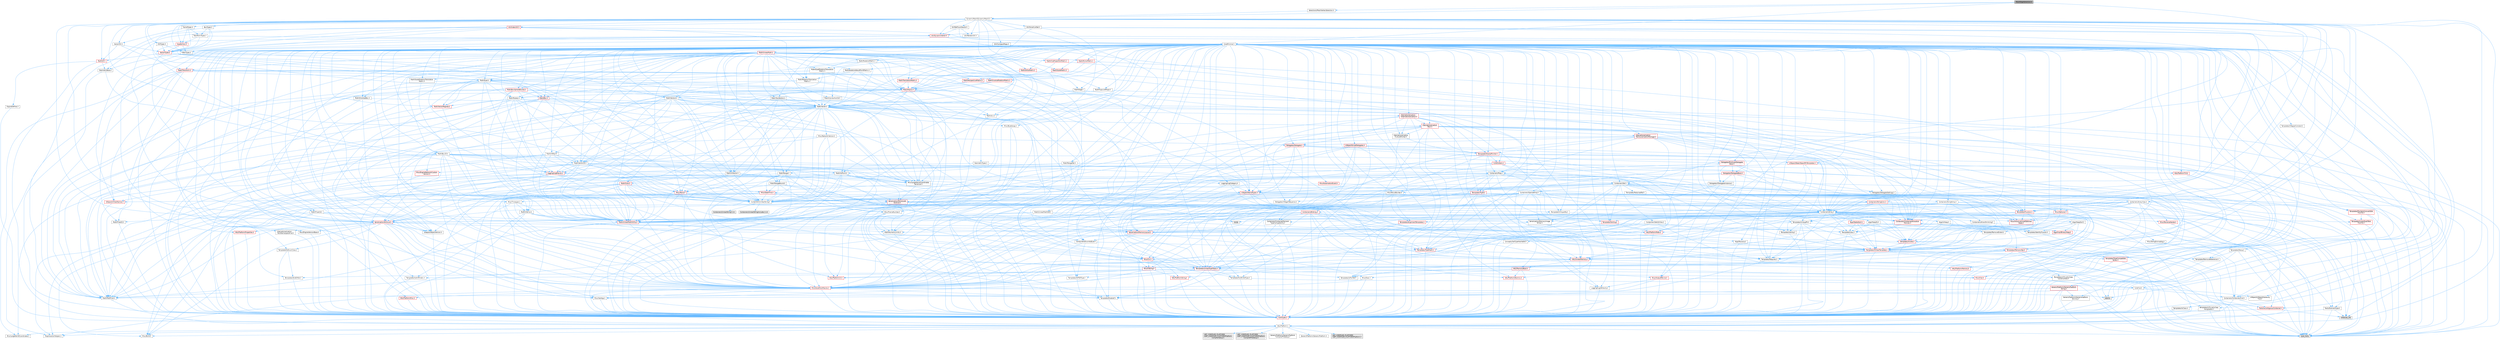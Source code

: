digraph "MeshEdgeSelection.h"
{
 // INTERACTIVE_SVG=YES
 // LATEX_PDF_SIZE
  bgcolor="transparent";
  edge [fontname=Helvetica,fontsize=10,labelfontname=Helvetica,labelfontsize=10];
  node [fontname=Helvetica,fontsize=10,shape=box,height=0.2,width=0.4];
  Node1 [id="Node000001",label="MeshEdgeSelection.h",height=0.2,width=0.4,color="gray40", fillcolor="grey60", style="filled", fontcolor="black",tooltip=" "];
  Node1 -> Node2 [id="edge1_Node000001_Node000002",color="steelblue1",style="solid",tooltip=" "];
  Node2 [id="Node000002",label="DynamicMesh/DynamicMesh3.h",height=0.2,width=0.4,color="grey40", fillcolor="white", style="filled",URL="$d5/d34/DynamicMesh3_8h.html",tooltip=" "];
  Node2 -> Node3 [id="edge2_Node000002_Node000003",color="steelblue1",style="solid",tooltip=" "];
  Node3 [id="Node000003",label="BoxTypes.h",height=0.2,width=0.4,color="grey40", fillcolor="white", style="filled",URL="$d2/da2/BoxTypes_8h.html",tooltip=" "];
  Node3 -> Node4 [id="edge3_Node000003_Node000004",color="steelblue1",style="solid",tooltip=" "];
  Node4 [id="Node000004",label="Math/Box.h",height=0.2,width=0.4,color="red", fillcolor="#FFF0F0", style="filled",URL="$de/d0f/Box_8h.html",tooltip=" "];
  Node4 -> Node5 [id="edge4_Node000004_Node000005",color="steelblue1",style="solid",tooltip=" "];
  Node5 [id="Node000005",label="CoreTypes.h",height=0.2,width=0.4,color="red", fillcolor="#FFF0F0", style="filled",URL="$dc/dec/CoreTypes_8h.html",tooltip=" "];
  Node5 -> Node6 [id="edge5_Node000005_Node000006",color="steelblue1",style="solid",tooltip=" "];
  Node6 [id="Node000006",label="HAL/Platform.h",height=0.2,width=0.4,color="grey40", fillcolor="white", style="filled",URL="$d9/dd0/Platform_8h.html",tooltip=" "];
  Node6 -> Node7 [id="edge6_Node000006_Node000007",color="steelblue1",style="solid",tooltip=" "];
  Node7 [id="Node000007",label="Misc/Build.h",height=0.2,width=0.4,color="grey40", fillcolor="white", style="filled",URL="$d3/dbb/Build_8h.html",tooltip=" "];
  Node6 -> Node8 [id="edge7_Node000006_Node000008",color="steelblue1",style="solid",tooltip=" "];
  Node8 [id="Node000008",label="Misc/LargeWorldCoordinates.h",height=0.2,width=0.4,color="grey40", fillcolor="white", style="filled",URL="$d2/dcb/LargeWorldCoordinates_8h.html",tooltip=" "];
  Node6 -> Node9 [id="edge8_Node000006_Node000009",color="steelblue1",style="solid",tooltip=" "];
  Node9 [id="Node000009",label="type_traits",height=0.2,width=0.4,color="grey60", fillcolor="#E0E0E0", style="filled",tooltip=" "];
  Node6 -> Node10 [id="edge9_Node000006_Node000010",color="steelblue1",style="solid",tooltip=" "];
  Node10 [id="Node000010",label="PreprocessorHelpers.h",height=0.2,width=0.4,color="grey40", fillcolor="white", style="filled",URL="$db/ddb/PreprocessorHelpers_8h.html",tooltip=" "];
  Node6 -> Node11 [id="edge10_Node000006_Node000011",color="steelblue1",style="solid",tooltip=" "];
  Node11 [id="Node000011",label="UBT_COMPILED_PLATFORM\l/UBT_COMPILED_PLATFORMPlatform\lCompilerPreSetup.h",height=0.2,width=0.4,color="grey60", fillcolor="#E0E0E0", style="filled",tooltip=" "];
  Node6 -> Node12 [id="edge11_Node000006_Node000012",color="steelblue1",style="solid",tooltip=" "];
  Node12 [id="Node000012",label="GenericPlatform/GenericPlatform\lCompilerPreSetup.h",height=0.2,width=0.4,color="grey40", fillcolor="white", style="filled",URL="$d9/dc8/GenericPlatformCompilerPreSetup_8h.html",tooltip=" "];
  Node6 -> Node13 [id="edge12_Node000006_Node000013",color="steelblue1",style="solid",tooltip=" "];
  Node13 [id="Node000013",label="GenericPlatform/GenericPlatform.h",height=0.2,width=0.4,color="grey40", fillcolor="white", style="filled",URL="$d6/d84/GenericPlatform_8h.html",tooltip=" "];
  Node6 -> Node14 [id="edge13_Node000006_Node000014",color="steelblue1",style="solid",tooltip=" "];
  Node14 [id="Node000014",label="UBT_COMPILED_PLATFORM\l/UBT_COMPILED_PLATFORMPlatform.h",height=0.2,width=0.4,color="grey60", fillcolor="#E0E0E0", style="filled",tooltip=" "];
  Node6 -> Node15 [id="edge14_Node000006_Node000015",color="steelblue1",style="solid",tooltip=" "];
  Node15 [id="Node000015",label="UBT_COMPILED_PLATFORM\l/UBT_COMPILED_PLATFORMPlatform\lCompilerSetup.h",height=0.2,width=0.4,color="grey60", fillcolor="#E0E0E0", style="filled",tooltip=" "];
  Node4 -> Node19 [id="edge15_Node000004_Node000019",color="steelblue1",style="solid",tooltip=" "];
  Node19 [id="Node000019",label="Misc/AssertionMacros.h",height=0.2,width=0.4,color="red", fillcolor="#FFF0F0", style="filled",URL="$d0/dfa/AssertionMacros_8h.html",tooltip=" "];
  Node19 -> Node5 [id="edge16_Node000019_Node000005",color="steelblue1",style="solid",tooltip=" "];
  Node19 -> Node6 [id="edge17_Node000019_Node000006",color="steelblue1",style="solid",tooltip=" "];
  Node19 -> Node20 [id="edge18_Node000019_Node000020",color="steelblue1",style="solid",tooltip=" "];
  Node20 [id="Node000020",label="HAL/PlatformMisc.h",height=0.2,width=0.4,color="red", fillcolor="#FFF0F0", style="filled",URL="$d0/df5/PlatformMisc_8h.html",tooltip=" "];
  Node20 -> Node5 [id="edge19_Node000020_Node000005",color="steelblue1",style="solid",tooltip=" "];
  Node19 -> Node10 [id="edge20_Node000019_Node000010",color="steelblue1",style="solid",tooltip=" "];
  Node19 -> Node56 [id="edge21_Node000019_Node000056",color="steelblue1",style="solid",tooltip=" "];
  Node56 [id="Node000056",label="Templates/EnableIf.h",height=0.2,width=0.4,color="grey40", fillcolor="white", style="filled",URL="$d7/d60/EnableIf_8h.html",tooltip=" "];
  Node56 -> Node5 [id="edge22_Node000056_Node000005",color="steelblue1",style="solid",tooltip=" "];
  Node19 -> Node62 [id="edge23_Node000019_Node000062",color="steelblue1",style="solid",tooltip=" "];
  Node62 [id="Node000062",label="Misc/VarArgs.h",height=0.2,width=0.4,color="grey40", fillcolor="white", style="filled",URL="$d5/d6f/VarArgs_8h.html",tooltip=" "];
  Node62 -> Node5 [id="edge24_Node000062_Node000005",color="steelblue1",style="solid",tooltip=" "];
  Node19 -> Node69 [id="edge25_Node000019_Node000069",color="steelblue1",style="solid",tooltip=" "];
  Node69 [id="Node000069",label="atomic",height=0.2,width=0.4,color="grey60", fillcolor="#E0E0E0", style="filled",tooltip=" "];
  Node4 -> Node29 [id="edge26_Node000004_Node000029",color="steelblue1",style="solid",tooltip=" "];
  Node29 [id="Node000029",label="Math/MathFwd.h",height=0.2,width=0.4,color="grey40", fillcolor="white", style="filled",URL="$d2/d10/MathFwd_8h.html",tooltip=" "];
  Node29 -> Node6 [id="edge27_Node000029_Node000006",color="steelblue1",style="solid",tooltip=" "];
  Node4 -> Node70 [id="edge28_Node000004_Node000070",color="steelblue1",style="solid",tooltip=" "];
  Node70 [id="Node000070",label="Math/UnrealMathUtility.h",height=0.2,width=0.4,color="red", fillcolor="#FFF0F0", style="filled",URL="$db/db8/UnrealMathUtility_8h.html",tooltip=" "];
  Node70 -> Node5 [id="edge29_Node000070_Node000005",color="steelblue1",style="solid",tooltip=" "];
  Node70 -> Node19 [id="edge30_Node000070_Node000019",color="steelblue1",style="solid",tooltip=" "];
  Node70 -> Node71 [id="edge31_Node000070_Node000071",color="steelblue1",style="solid",tooltip=" "];
  Node71 [id="Node000071",label="HAL/PlatformMath.h",height=0.2,width=0.4,color="red", fillcolor="#FFF0F0", style="filled",URL="$dc/d53/PlatformMath_8h.html",tooltip=" "];
  Node71 -> Node5 [id="edge32_Node000071_Node000005",color="steelblue1",style="solid",tooltip=" "];
  Node70 -> Node29 [id="edge33_Node000070_Node000029",color="steelblue1",style="solid",tooltip=" "];
  Node70 -> Node64 [id="edge34_Node000070_Node000064",color="steelblue1",style="solid",tooltip=" "];
  Node64 [id="Node000064",label="Templates/Requires.h",height=0.2,width=0.4,color="grey40", fillcolor="white", style="filled",URL="$dc/d96/Requires_8h.html",tooltip=" "];
  Node64 -> Node56 [id="edge35_Node000064_Node000056",color="steelblue1",style="solid",tooltip=" "];
  Node64 -> Node9 [id="edge36_Node000064_Node000009",color="steelblue1",style="solid",tooltip=" "];
  Node4 -> Node90 [id="edge37_Node000004_Node000090",color="steelblue1",style="solid",tooltip=" "];
  Node90 [id="Node000090",label="Containers/UnrealString.h",height=0.2,width=0.4,color="grey40", fillcolor="white", style="filled",URL="$d5/dba/UnrealString_8h.html",tooltip=" "];
  Node90 -> Node91 [id="edge38_Node000090_Node000091",color="steelblue1",style="solid",tooltip=" "];
  Node91 [id="Node000091",label="Containers/UnrealStringIncludes.h.inl",height=0.2,width=0.4,color="grey60", fillcolor="#E0E0E0", style="filled",tooltip=" "];
  Node90 -> Node92 [id="edge39_Node000090_Node000092",color="steelblue1",style="solid",tooltip=" "];
  Node92 [id="Node000092",label="Containers/UnrealString.h.inl",height=0.2,width=0.4,color="grey60", fillcolor="#E0E0E0", style="filled",tooltip=" "];
  Node90 -> Node93 [id="edge40_Node000090_Node000093",color="steelblue1",style="solid",tooltip=" "];
  Node93 [id="Node000093",label="Misc/StringFormatArg.h",height=0.2,width=0.4,color="grey40", fillcolor="white", style="filled",URL="$d2/d16/StringFormatArg_8h.html",tooltip=" "];
  Node93 -> Node28 [id="edge41_Node000093_Node000028",color="steelblue1",style="solid",tooltip=" "];
  Node28 [id="Node000028",label="Containers/ContainersFwd.h",height=0.2,width=0.4,color="grey40", fillcolor="white", style="filled",URL="$d4/d0a/ContainersFwd_8h.html",tooltip=" "];
  Node28 -> Node6 [id="edge42_Node000028_Node000006",color="steelblue1",style="solid",tooltip=" "];
  Node28 -> Node5 [id="edge43_Node000028_Node000005",color="steelblue1",style="solid",tooltip=" "];
  Node28 -> Node25 [id="edge44_Node000028_Node000025",color="steelblue1",style="solid",tooltip=" "];
  Node25 [id="Node000025",label="Traits/IsContiguousContainer.h",height=0.2,width=0.4,color="red", fillcolor="#FFF0F0", style="filled",URL="$d5/d3c/IsContiguousContainer_8h.html",tooltip=" "];
  Node25 -> Node5 [id="edge45_Node000025_Node000005",color="steelblue1",style="solid",tooltip=" "];
  Node25 -> Node24 [id="edge46_Node000025_Node000024",color="steelblue1",style="solid",tooltip=" "];
  Node24 [id="Node000024",label="initializer_list",height=0.2,width=0.4,color="grey60", fillcolor="#E0E0E0", style="filled",tooltip=" "];
  Node4 -> Node94 [id="edge47_Node000004_Node000094",color="steelblue1",style="solid",tooltip=" "];
  Node94 [id="Node000094",label="Math/Vector.h",height=0.2,width=0.4,color="grey40", fillcolor="white", style="filled",URL="$d6/dbe/Vector_8h.html",tooltip=" "];
  Node94 -> Node5 [id="edge48_Node000094_Node000005",color="steelblue1",style="solid",tooltip=" "];
  Node94 -> Node19 [id="edge49_Node000094_Node000019",color="steelblue1",style="solid",tooltip=" "];
  Node94 -> Node29 [id="edge50_Node000094_Node000029",color="steelblue1",style="solid",tooltip=" "];
  Node94 -> Node42 [id="edge51_Node000094_Node000042",color="steelblue1",style="solid",tooltip=" "];
  Node42 [id="Node000042",label="Math/NumericLimits.h",height=0.2,width=0.4,color="grey40", fillcolor="white", style="filled",URL="$df/d1b/NumericLimits_8h.html",tooltip=" "];
  Node42 -> Node5 [id="edge52_Node000042_Node000005",color="steelblue1",style="solid",tooltip=" "];
  Node94 -> Node95 [id="edge53_Node000094_Node000095",color="steelblue1",style="solid",tooltip=" "];
  Node95 [id="Node000095",label="Misc/Crc.h",height=0.2,width=0.4,color="red", fillcolor="#FFF0F0", style="filled",URL="$d4/dd2/Crc_8h.html",tooltip=" "];
  Node95 -> Node5 [id="edge54_Node000095_Node000005",color="steelblue1",style="solid",tooltip=" "];
  Node95 -> Node96 [id="edge55_Node000095_Node000096",color="steelblue1",style="solid",tooltip=" "];
  Node96 [id="Node000096",label="HAL/PlatformString.h",height=0.2,width=0.4,color="red", fillcolor="#FFF0F0", style="filled",URL="$db/db5/PlatformString_8h.html",tooltip=" "];
  Node96 -> Node5 [id="edge56_Node000096_Node000005",color="steelblue1",style="solid",tooltip=" "];
  Node95 -> Node19 [id="edge57_Node000095_Node000019",color="steelblue1",style="solid",tooltip=" "];
  Node95 -> Node98 [id="edge58_Node000095_Node000098",color="steelblue1",style="solid",tooltip=" "];
  Node98 [id="Node000098",label="Misc/CString.h",height=0.2,width=0.4,color="red", fillcolor="#FFF0F0", style="filled",URL="$d2/d49/CString_8h.html",tooltip=" "];
  Node98 -> Node5 [id="edge59_Node000098_Node000005",color="steelblue1",style="solid",tooltip=" "];
  Node98 -> Node32 [id="edge60_Node000098_Node000032",color="steelblue1",style="solid",tooltip=" "];
  Node32 [id="Node000032",label="HAL/PlatformCrt.h",height=0.2,width=0.4,color="red", fillcolor="#FFF0F0", style="filled",URL="$d8/d75/PlatformCrt_8h.html",tooltip=" "];
  Node98 -> Node96 [id="edge61_Node000098_Node000096",color="steelblue1",style="solid",tooltip=" "];
  Node98 -> Node19 [id="edge62_Node000098_Node000019",color="steelblue1",style="solid",tooltip=" "];
  Node98 -> Node99 [id="edge63_Node000098_Node000099",color="steelblue1",style="solid",tooltip=" "];
  Node99 [id="Node000099",label="Misc/Char.h",height=0.2,width=0.4,color="red", fillcolor="#FFF0F0", style="filled",URL="$d0/d58/Char_8h.html",tooltip=" "];
  Node99 -> Node5 [id="edge64_Node000099_Node000005",color="steelblue1",style="solid",tooltip=" "];
  Node99 -> Node9 [id="edge65_Node000099_Node000009",color="steelblue1",style="solid",tooltip=" "];
  Node98 -> Node62 [id="edge66_Node000098_Node000062",color="steelblue1",style="solid",tooltip=" "];
  Node95 -> Node99 [id="edge67_Node000095_Node000099",color="steelblue1",style="solid",tooltip=" "];
  Node95 -> Node77 [id="edge68_Node000095_Node000077",color="steelblue1",style="solid",tooltip=" "];
  Node77 [id="Node000077",label="Templates/UnrealTypeTraits.h",height=0.2,width=0.4,color="red", fillcolor="#FFF0F0", style="filled",URL="$d2/d2d/UnrealTypeTraits_8h.html",tooltip=" "];
  Node77 -> Node5 [id="edge69_Node000077_Node000005",color="steelblue1",style="solid",tooltip=" "];
  Node77 -> Node78 [id="edge70_Node000077_Node000078",color="steelblue1",style="solid",tooltip=" "];
  Node78 [id="Node000078",label="Templates/IsPointer.h",height=0.2,width=0.4,color="grey40", fillcolor="white", style="filled",URL="$d7/d05/IsPointer_8h.html",tooltip=" "];
  Node78 -> Node5 [id="edge71_Node000078_Node000005",color="steelblue1",style="solid",tooltip=" "];
  Node77 -> Node19 [id="edge72_Node000077_Node000019",color="steelblue1",style="solid",tooltip=" "];
  Node77 -> Node73 [id="edge73_Node000077_Node000073",color="steelblue1",style="solid",tooltip=" "];
  Node73 [id="Node000073",label="Templates/AndOrNot.h",height=0.2,width=0.4,color="grey40", fillcolor="white", style="filled",URL="$db/d0a/AndOrNot_8h.html",tooltip=" "];
  Node73 -> Node5 [id="edge74_Node000073_Node000005",color="steelblue1",style="solid",tooltip=" "];
  Node77 -> Node56 [id="edge75_Node000077_Node000056",color="steelblue1",style="solid",tooltip=" "];
  Node77 -> Node79 [id="edge76_Node000077_Node000079",color="steelblue1",style="solid",tooltip=" "];
  Node79 [id="Node000079",label="Templates/IsArithmetic.h",height=0.2,width=0.4,color="grey40", fillcolor="white", style="filled",URL="$d2/d5d/IsArithmetic_8h.html",tooltip=" "];
  Node79 -> Node5 [id="edge77_Node000079_Node000005",color="steelblue1",style="solid",tooltip=" "];
  Node77 -> Node81 [id="edge78_Node000077_Node000081",color="steelblue1",style="solid",tooltip=" "];
  Node81 [id="Node000081",label="Templates/IsPODType.h",height=0.2,width=0.4,color="grey40", fillcolor="white", style="filled",URL="$d7/db1/IsPODType_8h.html",tooltip=" "];
  Node81 -> Node5 [id="edge79_Node000081_Node000005",color="steelblue1",style="solid",tooltip=" "];
  Node77 -> Node82 [id="edge80_Node000077_Node000082",color="steelblue1",style="solid",tooltip=" "];
  Node82 [id="Node000082",label="Templates/IsUECoreType.h",height=0.2,width=0.4,color="grey40", fillcolor="white", style="filled",URL="$d1/db8/IsUECoreType_8h.html",tooltip=" "];
  Node82 -> Node5 [id="edge81_Node000082_Node000005",color="steelblue1",style="solid",tooltip=" "];
  Node82 -> Node9 [id="edge82_Node000082_Node000009",color="steelblue1",style="solid",tooltip=" "];
  Node77 -> Node83 [id="edge83_Node000077_Node000083",color="steelblue1",style="solid",tooltip=" "];
  Node83 [id="Node000083",label="Templates/IsTriviallyCopy\lConstructible.h",height=0.2,width=0.4,color="grey40", fillcolor="white", style="filled",URL="$d3/d78/IsTriviallyCopyConstructible_8h.html",tooltip=" "];
  Node83 -> Node5 [id="edge84_Node000083_Node000005",color="steelblue1",style="solid",tooltip=" "];
  Node83 -> Node9 [id="edge85_Node000083_Node000009",color="steelblue1",style="solid",tooltip=" "];
  Node94 -> Node70 [id="edge86_Node000094_Node000070",color="steelblue1",style="solid",tooltip=" "];
  Node94 -> Node90 [id="edge87_Node000094_Node000090",color="steelblue1",style="solid",tooltip=" "];
  Node94 -> Node103 [id="edge88_Node000094_Node000103",color="steelblue1",style="solid",tooltip=" "];
  Node103 [id="Node000103",label="Misc/Parse.h",height=0.2,width=0.4,color="red", fillcolor="#FFF0F0", style="filled",URL="$dc/d71/Parse_8h.html",tooltip=" "];
  Node103 -> Node90 [id="edge89_Node000103_Node000090",color="steelblue1",style="solid",tooltip=" "];
  Node103 -> Node5 [id="edge90_Node000103_Node000005",color="steelblue1",style="solid",tooltip=" "];
  Node103 -> Node32 [id="edge91_Node000103_Node000032",color="steelblue1",style="solid",tooltip=" "];
  Node103 -> Node7 [id="edge92_Node000103_Node000007",color="steelblue1",style="solid",tooltip=" "];
  Node103 -> Node104 [id="edge93_Node000103_Node000104",color="steelblue1",style="solid",tooltip=" "];
  Node104 [id="Node000104",label="Templates/Function.h",height=0.2,width=0.4,color="red", fillcolor="#FFF0F0", style="filled",URL="$df/df5/Function_8h.html",tooltip=" "];
  Node104 -> Node5 [id="edge94_Node000104_Node000005",color="steelblue1",style="solid",tooltip=" "];
  Node104 -> Node19 [id="edge95_Node000104_Node000019",color="steelblue1",style="solid",tooltip=" "];
  Node104 -> Node105 [id="edge96_Node000104_Node000105",color="steelblue1",style="solid",tooltip=" "];
  Node105 [id="Node000105",label="Misc/IntrusiveUnsetOptional\lState.h",height=0.2,width=0.4,color="red", fillcolor="#FFF0F0", style="filled",URL="$d2/d0a/IntrusiveUnsetOptionalState_8h.html",tooltip=" "];
  Node104 -> Node107 [id="edge97_Node000104_Node000107",color="steelblue1",style="solid",tooltip=" "];
  Node107 [id="Node000107",label="HAL/UnrealMemory.h",height=0.2,width=0.4,color="red", fillcolor="#FFF0F0", style="filled",URL="$d9/d96/UnrealMemory_8h.html",tooltip=" "];
  Node107 -> Node5 [id="edge98_Node000107_Node000005",color="steelblue1",style="solid",tooltip=" "];
  Node107 -> Node109 [id="edge99_Node000107_Node000109",color="steelblue1",style="solid",tooltip=" "];
  Node109 [id="Node000109",label="HAL/MemoryBase.h",height=0.2,width=0.4,color="red", fillcolor="#FFF0F0", style="filled",URL="$d6/d9f/MemoryBase_8h.html",tooltip=" "];
  Node109 -> Node5 [id="edge100_Node000109_Node000005",color="steelblue1",style="solid",tooltip=" "];
  Node109 -> Node49 [id="edge101_Node000109_Node000049",color="steelblue1",style="solid",tooltip=" "];
  Node49 [id="Node000049",label="HAL/PlatformAtomics.h",height=0.2,width=0.4,color="red", fillcolor="#FFF0F0", style="filled",URL="$d3/d36/PlatformAtomics_8h.html",tooltip=" "];
  Node49 -> Node5 [id="edge102_Node000049_Node000005",color="steelblue1",style="solid",tooltip=" "];
  Node109 -> Node32 [id="edge103_Node000109_Node000032",color="steelblue1",style="solid",tooltip=" "];
  Node109 -> Node110 [id="edge104_Node000109_Node000110",color="steelblue1",style="solid",tooltip=" "];
  Node110 [id="Node000110",label="Misc/Exec.h",height=0.2,width=0.4,color="grey40", fillcolor="white", style="filled",URL="$de/ddb/Exec_8h.html",tooltip=" "];
  Node110 -> Node5 [id="edge105_Node000110_Node000005",color="steelblue1",style="solid",tooltip=" "];
  Node110 -> Node19 [id="edge106_Node000110_Node000019",color="steelblue1",style="solid",tooltip=" "];
  Node109 -> Node111 [id="edge107_Node000109_Node000111",color="steelblue1",style="solid",tooltip=" "];
  Node111 [id="Node000111",label="Misc/OutputDevice.h",height=0.2,width=0.4,color="red", fillcolor="#FFF0F0", style="filled",URL="$d7/d32/OutputDevice_8h.html",tooltip=" "];
  Node111 -> Node27 [id="edge108_Node000111_Node000027",color="steelblue1",style="solid",tooltip=" "];
  Node27 [id="Node000027",label="CoreFwd.h",height=0.2,width=0.4,color="grey40", fillcolor="white", style="filled",URL="$d1/d1e/CoreFwd_8h.html",tooltip=" "];
  Node27 -> Node5 [id="edge109_Node000027_Node000005",color="steelblue1",style="solid",tooltip=" "];
  Node27 -> Node28 [id="edge110_Node000027_Node000028",color="steelblue1",style="solid",tooltip=" "];
  Node27 -> Node29 [id="edge111_Node000027_Node000029",color="steelblue1",style="solid",tooltip=" "];
  Node27 -> Node30 [id="edge112_Node000027_Node000030",color="steelblue1",style="solid",tooltip=" "];
  Node30 [id="Node000030",label="UObject/UObjectHierarchy\lFwd.h",height=0.2,width=0.4,color="grey40", fillcolor="white", style="filled",URL="$d3/d13/UObjectHierarchyFwd_8h.html",tooltip=" "];
  Node111 -> Node5 [id="edge113_Node000111_Node000005",color="steelblue1",style="solid",tooltip=" "];
  Node111 -> Node112 [id="edge114_Node000111_Node000112",color="steelblue1",style="solid",tooltip=" "];
  Node112 [id="Node000112",label="Logging/LogVerbosity.h",height=0.2,width=0.4,color="grey40", fillcolor="white", style="filled",URL="$d2/d8f/LogVerbosity_8h.html",tooltip=" "];
  Node112 -> Node5 [id="edge115_Node000112_Node000005",color="steelblue1",style="solid",tooltip=" "];
  Node111 -> Node62 [id="edge116_Node000111_Node000062",color="steelblue1",style="solid",tooltip=" "];
  Node107 -> Node118 [id="edge117_Node000107_Node000118",color="steelblue1",style="solid",tooltip=" "];
  Node118 [id="Node000118",label="HAL/PlatformMemory.h",height=0.2,width=0.4,color="red", fillcolor="#FFF0F0", style="filled",URL="$de/d68/PlatformMemory_8h.html",tooltip=" "];
  Node118 -> Node5 [id="edge118_Node000118_Node000005",color="steelblue1",style="solid",tooltip=" "];
  Node107 -> Node78 [id="edge119_Node000107_Node000078",color="steelblue1",style="solid",tooltip=" "];
  Node104 -> Node77 [id="edge120_Node000104_Node000077",color="steelblue1",style="solid",tooltip=" "];
  Node104 -> Node122 [id="edge121_Node000104_Node000122",color="steelblue1",style="solid",tooltip=" "];
  Node122 [id="Node000122",label="Templates/Invoke.h",height=0.2,width=0.4,color="red", fillcolor="#FFF0F0", style="filled",URL="$d7/deb/Invoke_8h.html",tooltip=" "];
  Node122 -> Node5 [id="edge122_Node000122_Node000005",color="steelblue1",style="solid",tooltip=" "];
  Node122 -> Node124 [id="edge123_Node000122_Node000124",color="steelblue1",style="solid",tooltip=" "];
  Node124 [id="Node000124",label="Templates/UnrealTemplate.h",height=0.2,width=0.4,color="red", fillcolor="#FFF0F0", style="filled",URL="$d4/d24/UnrealTemplate_8h.html",tooltip=" "];
  Node124 -> Node5 [id="edge124_Node000124_Node000005",color="steelblue1",style="solid",tooltip=" "];
  Node124 -> Node78 [id="edge125_Node000124_Node000078",color="steelblue1",style="solid",tooltip=" "];
  Node124 -> Node107 [id="edge126_Node000124_Node000107",color="steelblue1",style="solid",tooltip=" "];
  Node124 -> Node77 [id="edge127_Node000124_Node000077",color="steelblue1",style="solid",tooltip=" "];
  Node124 -> Node75 [id="edge128_Node000124_Node000075",color="steelblue1",style="solid",tooltip=" "];
  Node75 [id="Node000075",label="Templates/RemoveReference.h",height=0.2,width=0.4,color="grey40", fillcolor="white", style="filled",URL="$da/dbe/RemoveReference_8h.html",tooltip=" "];
  Node75 -> Node5 [id="edge129_Node000075_Node000005",color="steelblue1",style="solid",tooltip=" "];
  Node124 -> Node64 [id="edge130_Node000124_Node000064",color="steelblue1",style="solid",tooltip=" "];
  Node124 -> Node87 [id="edge131_Node000124_Node000087",color="steelblue1",style="solid",tooltip=" "];
  Node87 [id="Node000087",label="Templates/TypeCompatible\lBytes.h",height=0.2,width=0.4,color="red", fillcolor="#FFF0F0", style="filled",URL="$df/d0a/TypeCompatibleBytes_8h.html",tooltip=" "];
  Node87 -> Node5 [id="edge132_Node000087_Node000005",color="steelblue1",style="solid",tooltip=" "];
  Node87 -> Node9 [id="edge133_Node000087_Node000009",color="steelblue1",style="solid",tooltip=" "];
  Node124 -> Node25 [id="edge134_Node000124_Node000025",color="steelblue1",style="solid",tooltip=" "];
  Node124 -> Node9 [id="edge135_Node000124_Node000009",color="steelblue1",style="solid",tooltip=" "];
  Node122 -> Node9 [id="edge136_Node000122_Node000009",color="steelblue1",style="solid",tooltip=" "];
  Node104 -> Node124 [id="edge137_Node000104_Node000124",color="steelblue1",style="solid",tooltip=" "];
  Node104 -> Node64 [id="edge138_Node000104_Node000064",color="steelblue1",style="solid",tooltip=" "];
  Node104 -> Node70 [id="edge139_Node000104_Node000070",color="steelblue1",style="solid",tooltip=" "];
  Node104 -> Node9 [id="edge140_Node000104_Node000009",color="steelblue1",style="solid",tooltip=" "];
  Node94 -> Node128 [id="edge141_Node000094_Node000128",color="steelblue1",style="solid",tooltip=" "];
  Node128 [id="Node000128",label="Misc/LargeWorldCoordinates\lSerializer.h",height=0.2,width=0.4,color="grey40", fillcolor="white", style="filled",URL="$d7/df9/LargeWorldCoordinatesSerializer_8h.html",tooltip=" "];
  Node128 -> Node129 [id="edge142_Node000128_Node000129",color="steelblue1",style="solid",tooltip=" "];
  Node129 [id="Node000129",label="UObject/NameTypes.h",height=0.2,width=0.4,color="red", fillcolor="#FFF0F0", style="filled",URL="$d6/d35/NameTypes_8h.html",tooltip=" "];
  Node129 -> Node5 [id="edge143_Node000129_Node000005",color="steelblue1",style="solid",tooltip=" "];
  Node129 -> Node19 [id="edge144_Node000129_Node000019",color="steelblue1",style="solid",tooltip=" "];
  Node129 -> Node107 [id="edge145_Node000129_Node000107",color="steelblue1",style="solid",tooltip=" "];
  Node129 -> Node77 [id="edge146_Node000129_Node000077",color="steelblue1",style="solid",tooltip=" "];
  Node129 -> Node124 [id="edge147_Node000129_Node000124",color="steelblue1",style="solid",tooltip=" "];
  Node129 -> Node90 [id="edge148_Node000129_Node000090",color="steelblue1",style="solid",tooltip=" "];
  Node129 -> Node133 [id="edge149_Node000129_Node000133",color="steelblue1",style="solid",tooltip=" "];
  Node133 [id="Node000133",label="Containers/StringConv.h",height=0.2,width=0.4,color="red", fillcolor="#FFF0F0", style="filled",URL="$d3/ddf/StringConv_8h.html",tooltip=" "];
  Node133 -> Node5 [id="edge150_Node000133_Node000005",color="steelblue1",style="solid",tooltip=" "];
  Node133 -> Node19 [id="edge151_Node000133_Node000019",color="steelblue1",style="solid",tooltip=" "];
  Node133 -> Node134 [id="edge152_Node000133_Node000134",color="steelblue1",style="solid",tooltip=" "];
  Node134 [id="Node000134",label="Containers/ContainerAllocation\lPolicies.h",height=0.2,width=0.4,color="red", fillcolor="#FFF0F0", style="filled",URL="$d7/dff/ContainerAllocationPolicies_8h.html",tooltip=" "];
  Node134 -> Node5 [id="edge153_Node000134_Node000005",color="steelblue1",style="solid",tooltip=" "];
  Node134 -> Node134 [id="edge154_Node000134_Node000134",color="steelblue1",style="solid",tooltip=" "];
  Node134 -> Node71 [id="edge155_Node000134_Node000071",color="steelblue1",style="solid",tooltip=" "];
  Node134 -> Node107 [id="edge156_Node000134_Node000107",color="steelblue1",style="solid",tooltip=" "];
  Node134 -> Node42 [id="edge157_Node000134_Node000042",color="steelblue1",style="solid",tooltip=" "];
  Node134 -> Node19 [id="edge158_Node000134_Node000019",color="steelblue1",style="solid",tooltip=" "];
  Node134 -> Node137 [id="edge159_Node000134_Node000137",color="steelblue1",style="solid",tooltip=" "];
  Node137 [id="Node000137",label="Templates/MemoryOps.h",height=0.2,width=0.4,color="red", fillcolor="#FFF0F0", style="filled",URL="$db/dea/MemoryOps_8h.html",tooltip=" "];
  Node137 -> Node5 [id="edge160_Node000137_Node000005",color="steelblue1",style="solid",tooltip=" "];
  Node137 -> Node107 [id="edge161_Node000137_Node000107",color="steelblue1",style="solid",tooltip=" "];
  Node137 -> Node117 [id="edge162_Node000137_Node000117",color="steelblue1",style="solid",tooltip=" "];
  Node117 [id="Node000117",label="Templates/IsTriviallyCopy\lAssignable.h",height=0.2,width=0.4,color="grey40", fillcolor="white", style="filled",URL="$d2/df2/IsTriviallyCopyAssignable_8h.html",tooltip=" "];
  Node117 -> Node5 [id="edge163_Node000117_Node000005",color="steelblue1",style="solid",tooltip=" "];
  Node117 -> Node9 [id="edge164_Node000117_Node000009",color="steelblue1",style="solid",tooltip=" "];
  Node137 -> Node83 [id="edge165_Node000137_Node000083",color="steelblue1",style="solid",tooltip=" "];
  Node137 -> Node64 [id="edge166_Node000137_Node000064",color="steelblue1",style="solid",tooltip=" "];
  Node137 -> Node77 [id="edge167_Node000137_Node000077",color="steelblue1",style="solid",tooltip=" "];
  Node137 -> Node9 [id="edge168_Node000137_Node000009",color="steelblue1",style="solid",tooltip=" "];
  Node134 -> Node87 [id="edge169_Node000134_Node000087",color="steelblue1",style="solid",tooltip=" "];
  Node134 -> Node9 [id="edge170_Node000134_Node000009",color="steelblue1",style="solid",tooltip=" "];
  Node133 -> Node138 [id="edge171_Node000133_Node000138",color="steelblue1",style="solid",tooltip=" "];
  Node138 [id="Node000138",label="Containers/Array.h",height=0.2,width=0.4,color="grey40", fillcolor="white", style="filled",URL="$df/dd0/Array_8h.html",tooltip=" "];
  Node138 -> Node5 [id="edge172_Node000138_Node000005",color="steelblue1",style="solid",tooltip=" "];
  Node138 -> Node19 [id="edge173_Node000138_Node000019",color="steelblue1",style="solid",tooltip=" "];
  Node138 -> Node105 [id="edge174_Node000138_Node000105",color="steelblue1",style="solid",tooltip=" "];
  Node138 -> Node139 [id="edge175_Node000138_Node000139",color="steelblue1",style="solid",tooltip=" "];
  Node139 [id="Node000139",label="Misc/ReverseIterate.h",height=0.2,width=0.4,color="red", fillcolor="#FFF0F0", style="filled",URL="$db/de3/ReverseIterate_8h.html",tooltip=" "];
  Node139 -> Node6 [id="edge176_Node000139_Node000006",color="steelblue1",style="solid",tooltip=" "];
  Node138 -> Node107 [id="edge177_Node000138_Node000107",color="steelblue1",style="solid",tooltip=" "];
  Node138 -> Node77 [id="edge178_Node000138_Node000077",color="steelblue1",style="solid",tooltip=" "];
  Node138 -> Node124 [id="edge179_Node000138_Node000124",color="steelblue1",style="solid",tooltip=" "];
  Node138 -> Node141 [id="edge180_Node000138_Node000141",color="steelblue1",style="solid",tooltip=" "];
  Node141 [id="Node000141",label="Containers/AllowShrinking.h",height=0.2,width=0.4,color="grey40", fillcolor="white", style="filled",URL="$d7/d1a/AllowShrinking_8h.html",tooltip=" "];
  Node141 -> Node5 [id="edge181_Node000141_Node000005",color="steelblue1",style="solid",tooltip=" "];
  Node138 -> Node134 [id="edge182_Node000138_Node000134",color="steelblue1",style="solid",tooltip=" "];
  Node138 -> Node142 [id="edge183_Node000138_Node000142",color="steelblue1",style="solid",tooltip=" "];
  Node142 [id="Node000142",label="Containers/ContainerElement\lTypeCompatibility.h",height=0.2,width=0.4,color="grey40", fillcolor="white", style="filled",URL="$df/ddf/ContainerElementTypeCompatibility_8h.html",tooltip=" "];
  Node142 -> Node5 [id="edge184_Node000142_Node000005",color="steelblue1",style="solid",tooltip=" "];
  Node142 -> Node77 [id="edge185_Node000142_Node000077",color="steelblue1",style="solid",tooltip=" "];
  Node138 -> Node143 [id="edge186_Node000138_Node000143",color="steelblue1",style="solid",tooltip=" "];
  Node143 [id="Node000143",label="Serialization/Archive.h",height=0.2,width=0.4,color="red", fillcolor="#FFF0F0", style="filled",URL="$d7/d3b/Archive_8h.html",tooltip=" "];
  Node143 -> Node27 [id="edge187_Node000143_Node000027",color="steelblue1",style="solid",tooltip=" "];
  Node143 -> Node5 [id="edge188_Node000143_Node000005",color="steelblue1",style="solid",tooltip=" "];
  Node143 -> Node144 [id="edge189_Node000143_Node000144",color="steelblue1",style="solid",tooltip=" "];
  Node144 [id="Node000144",label="HAL/PlatformProperties.h",height=0.2,width=0.4,color="red", fillcolor="#FFF0F0", style="filled",URL="$d9/db0/PlatformProperties_8h.html",tooltip=" "];
  Node144 -> Node5 [id="edge190_Node000144_Node000005",color="steelblue1",style="solid",tooltip=" "];
  Node143 -> Node147 [id="edge191_Node000143_Node000147",color="steelblue1",style="solid",tooltip=" "];
  Node147 [id="Node000147",label="Internationalization\l/TextNamespaceFwd.h",height=0.2,width=0.4,color="grey40", fillcolor="white", style="filled",URL="$d8/d97/TextNamespaceFwd_8h.html",tooltip=" "];
  Node147 -> Node5 [id="edge192_Node000147_Node000005",color="steelblue1",style="solid",tooltip=" "];
  Node143 -> Node29 [id="edge193_Node000143_Node000029",color="steelblue1",style="solid",tooltip=" "];
  Node143 -> Node19 [id="edge194_Node000143_Node000019",color="steelblue1",style="solid",tooltip=" "];
  Node143 -> Node7 [id="edge195_Node000143_Node000007",color="steelblue1",style="solid",tooltip=" "];
  Node143 -> Node148 [id="edge196_Node000143_Node000148",color="steelblue1",style="solid",tooltip=" "];
  Node148 [id="Node000148",label="Misc/EngineVersionBase.h",height=0.2,width=0.4,color="grey40", fillcolor="white", style="filled",URL="$d5/d2b/EngineVersionBase_8h.html",tooltip=" "];
  Node148 -> Node5 [id="edge197_Node000148_Node000005",color="steelblue1",style="solid",tooltip=" "];
  Node143 -> Node62 [id="edge198_Node000143_Node000062",color="steelblue1",style="solid",tooltip=" "];
  Node143 -> Node56 [id="edge199_Node000143_Node000056",color="steelblue1",style="solid",tooltip=" "];
  Node143 -> Node151 [id="edge200_Node000143_Node000151",color="steelblue1",style="solid",tooltip=" "];
  Node151 [id="Node000151",label="Templates/IsEnumClass.h",height=0.2,width=0.4,color="grey40", fillcolor="white", style="filled",URL="$d7/d15/IsEnumClass_8h.html",tooltip=" "];
  Node151 -> Node5 [id="edge201_Node000151_Node000005",color="steelblue1",style="solid",tooltip=" "];
  Node151 -> Node73 [id="edge202_Node000151_Node000073",color="steelblue1",style="solid",tooltip=" "];
  Node143 -> Node124 [id="edge203_Node000143_Node000124",color="steelblue1",style="solid",tooltip=" "];
  Node143 -> Node152 [id="edge204_Node000143_Node000152",color="steelblue1",style="solid",tooltip=" "];
  Node152 [id="Node000152",label="UObject/ObjectVersion.h",height=0.2,width=0.4,color="grey40", fillcolor="white", style="filled",URL="$da/d63/ObjectVersion_8h.html",tooltip=" "];
  Node152 -> Node5 [id="edge205_Node000152_Node000005",color="steelblue1",style="solid",tooltip=" "];
  Node138 -> Node153 [id="edge206_Node000138_Node000153",color="steelblue1",style="solid",tooltip=" "];
  Node153 [id="Node000153",label="Serialization/MemoryImage\lWriter.h",height=0.2,width=0.4,color="grey40", fillcolor="white", style="filled",URL="$d0/d08/MemoryImageWriter_8h.html",tooltip=" "];
  Node153 -> Node5 [id="edge207_Node000153_Node000005",color="steelblue1",style="solid",tooltip=" "];
  Node153 -> Node154 [id="edge208_Node000153_Node000154",color="steelblue1",style="solid",tooltip=" "];
  Node154 [id="Node000154",label="Serialization/MemoryLayout.h",height=0.2,width=0.4,color="red", fillcolor="#FFF0F0", style="filled",URL="$d7/d66/MemoryLayout_8h.html",tooltip=" "];
  Node154 -> Node157 [id="edge209_Node000154_Node000157",color="steelblue1",style="solid",tooltip=" "];
  Node157 [id="Node000157",label="Containers/EnumAsByte.h",height=0.2,width=0.4,color="grey40", fillcolor="white", style="filled",URL="$d6/d9a/EnumAsByte_8h.html",tooltip=" "];
  Node157 -> Node5 [id="edge210_Node000157_Node000005",color="steelblue1",style="solid",tooltip=" "];
  Node157 -> Node81 [id="edge211_Node000157_Node000081",color="steelblue1",style="solid",tooltip=" "];
  Node157 -> Node158 [id="edge212_Node000157_Node000158",color="steelblue1",style="solid",tooltip=" "];
  Node158 [id="Node000158",label="Templates/TypeHash.h",height=0.2,width=0.4,color="red", fillcolor="#FFF0F0", style="filled",URL="$d1/d62/TypeHash_8h.html",tooltip=" "];
  Node158 -> Node5 [id="edge213_Node000158_Node000005",color="steelblue1",style="solid",tooltip=" "];
  Node158 -> Node64 [id="edge214_Node000158_Node000064",color="steelblue1",style="solid",tooltip=" "];
  Node158 -> Node95 [id="edge215_Node000158_Node000095",color="steelblue1",style="solid",tooltip=" "];
  Node158 -> Node9 [id="edge216_Node000158_Node000009",color="steelblue1",style="solid",tooltip=" "];
  Node154 -> Node107 [id="edge217_Node000154_Node000107",color="steelblue1",style="solid",tooltip=" "];
  Node154 -> Node56 [id="edge218_Node000154_Node000056",color="steelblue1",style="solid",tooltip=" "];
  Node154 -> Node124 [id="edge219_Node000154_Node000124",color="steelblue1",style="solid",tooltip=" "];
  Node138 -> Node162 [id="edge220_Node000138_Node000162",color="steelblue1",style="solid",tooltip=" "];
  Node162 [id="Node000162",label="Algo/Heapify.h",height=0.2,width=0.4,color="grey40", fillcolor="white", style="filled",URL="$d0/d2a/Heapify_8h.html",tooltip=" "];
  Node162 -> Node163 [id="edge221_Node000162_Node000163",color="steelblue1",style="solid",tooltip=" "];
  Node163 [id="Node000163",label="Algo/Impl/BinaryHeap.h",height=0.2,width=0.4,color="red", fillcolor="#FFF0F0", style="filled",URL="$d7/da3/Algo_2Impl_2BinaryHeap_8h.html",tooltip=" "];
  Node163 -> Node122 [id="edge222_Node000163_Node000122",color="steelblue1",style="solid",tooltip=" "];
  Node163 -> Node9 [id="edge223_Node000163_Node000009",color="steelblue1",style="solid",tooltip=" "];
  Node162 -> Node166 [id="edge224_Node000162_Node000166",color="steelblue1",style="solid",tooltip=" "];
  Node166 [id="Node000166",label="Templates/IdentityFunctor.h",height=0.2,width=0.4,color="grey40", fillcolor="white", style="filled",URL="$d7/d2e/IdentityFunctor_8h.html",tooltip=" "];
  Node166 -> Node6 [id="edge225_Node000166_Node000006",color="steelblue1",style="solid",tooltip=" "];
  Node162 -> Node122 [id="edge226_Node000162_Node000122",color="steelblue1",style="solid",tooltip=" "];
  Node162 -> Node167 [id="edge227_Node000162_Node000167",color="steelblue1",style="solid",tooltip=" "];
  Node167 [id="Node000167",label="Templates/Less.h",height=0.2,width=0.4,color="grey40", fillcolor="white", style="filled",URL="$de/dc8/Less_8h.html",tooltip=" "];
  Node167 -> Node5 [id="edge228_Node000167_Node000005",color="steelblue1",style="solid",tooltip=" "];
  Node167 -> Node124 [id="edge229_Node000167_Node000124",color="steelblue1",style="solid",tooltip=" "];
  Node162 -> Node124 [id="edge230_Node000162_Node000124",color="steelblue1",style="solid",tooltip=" "];
  Node138 -> Node168 [id="edge231_Node000138_Node000168",color="steelblue1",style="solid",tooltip=" "];
  Node168 [id="Node000168",label="Algo/HeapSort.h",height=0.2,width=0.4,color="grey40", fillcolor="white", style="filled",URL="$d3/d92/HeapSort_8h.html",tooltip=" "];
  Node168 -> Node163 [id="edge232_Node000168_Node000163",color="steelblue1",style="solid",tooltip=" "];
  Node168 -> Node166 [id="edge233_Node000168_Node000166",color="steelblue1",style="solid",tooltip=" "];
  Node168 -> Node167 [id="edge234_Node000168_Node000167",color="steelblue1",style="solid",tooltip=" "];
  Node168 -> Node124 [id="edge235_Node000168_Node000124",color="steelblue1",style="solid",tooltip=" "];
  Node138 -> Node169 [id="edge236_Node000138_Node000169",color="steelblue1",style="solid",tooltip=" "];
  Node169 [id="Node000169",label="Algo/IsHeap.h",height=0.2,width=0.4,color="grey40", fillcolor="white", style="filled",URL="$de/d32/IsHeap_8h.html",tooltip=" "];
  Node169 -> Node163 [id="edge237_Node000169_Node000163",color="steelblue1",style="solid",tooltip=" "];
  Node169 -> Node166 [id="edge238_Node000169_Node000166",color="steelblue1",style="solid",tooltip=" "];
  Node169 -> Node122 [id="edge239_Node000169_Node000122",color="steelblue1",style="solid",tooltip=" "];
  Node169 -> Node167 [id="edge240_Node000169_Node000167",color="steelblue1",style="solid",tooltip=" "];
  Node169 -> Node124 [id="edge241_Node000169_Node000124",color="steelblue1",style="solid",tooltip=" "];
  Node138 -> Node163 [id="edge242_Node000138_Node000163",color="steelblue1",style="solid",tooltip=" "];
  Node138 -> Node170 [id="edge243_Node000138_Node000170",color="steelblue1",style="solid",tooltip=" "];
  Node170 [id="Node000170",label="Algo/StableSort.h",height=0.2,width=0.4,color="red", fillcolor="#FFF0F0", style="filled",URL="$d7/d3c/StableSort_8h.html",tooltip=" "];
  Node170 -> Node166 [id="edge244_Node000170_Node000166",color="steelblue1",style="solid",tooltip=" "];
  Node170 -> Node122 [id="edge245_Node000170_Node000122",color="steelblue1",style="solid",tooltip=" "];
  Node170 -> Node167 [id="edge246_Node000170_Node000167",color="steelblue1",style="solid",tooltip=" "];
  Node170 -> Node124 [id="edge247_Node000170_Node000124",color="steelblue1",style="solid",tooltip=" "];
  Node138 -> Node173 [id="edge248_Node000138_Node000173",color="steelblue1",style="solid",tooltip=" "];
  Node173 [id="Node000173",label="Concepts/GetTypeHashable.h",height=0.2,width=0.4,color="grey40", fillcolor="white", style="filled",URL="$d3/da2/GetTypeHashable_8h.html",tooltip=" "];
  Node173 -> Node5 [id="edge249_Node000173_Node000005",color="steelblue1",style="solid",tooltip=" "];
  Node173 -> Node158 [id="edge250_Node000173_Node000158",color="steelblue1",style="solid",tooltip=" "];
  Node138 -> Node166 [id="edge251_Node000138_Node000166",color="steelblue1",style="solid",tooltip=" "];
  Node138 -> Node122 [id="edge252_Node000138_Node000122",color="steelblue1",style="solid",tooltip=" "];
  Node138 -> Node167 [id="edge253_Node000138_Node000167",color="steelblue1",style="solid",tooltip=" "];
  Node138 -> Node174 [id="edge254_Node000138_Node000174",color="steelblue1",style="solid",tooltip=" "];
  Node174 [id="Node000174",label="Templates/LosesQualifiers\lFromTo.h",height=0.2,width=0.4,color="red", fillcolor="#FFF0F0", style="filled",URL="$d2/db3/LosesQualifiersFromTo_8h.html",tooltip=" "];
  Node174 -> Node9 [id="edge255_Node000174_Node000009",color="steelblue1",style="solid",tooltip=" "];
  Node138 -> Node64 [id="edge256_Node000138_Node000064",color="steelblue1",style="solid",tooltip=" "];
  Node138 -> Node175 [id="edge257_Node000138_Node000175",color="steelblue1",style="solid",tooltip=" "];
  Node175 [id="Node000175",label="Templates/Sorting.h",height=0.2,width=0.4,color="red", fillcolor="#FFF0F0", style="filled",URL="$d3/d9e/Sorting_8h.html",tooltip=" "];
  Node175 -> Node5 [id="edge258_Node000175_Node000005",color="steelblue1",style="solid",tooltip=" "];
  Node175 -> Node71 [id="edge259_Node000175_Node000071",color="steelblue1",style="solid",tooltip=" "];
  Node175 -> Node167 [id="edge260_Node000175_Node000167",color="steelblue1",style="solid",tooltip=" "];
  Node138 -> Node178 [id="edge261_Node000138_Node000178",color="steelblue1",style="solid",tooltip=" "];
  Node178 [id="Node000178",label="Templates/AlignmentTemplates.h",height=0.2,width=0.4,color="red", fillcolor="#FFF0F0", style="filled",URL="$dd/d32/AlignmentTemplates_8h.html",tooltip=" "];
  Node178 -> Node5 [id="edge262_Node000178_Node000005",color="steelblue1",style="solid",tooltip=" "];
  Node178 -> Node78 [id="edge263_Node000178_Node000078",color="steelblue1",style="solid",tooltip=" "];
  Node138 -> Node23 [id="edge264_Node000138_Node000023",color="steelblue1",style="solid",tooltip=" "];
  Node23 [id="Node000023",label="Traits/ElementType.h",height=0.2,width=0.4,color="grey40", fillcolor="white", style="filled",URL="$d5/d4f/ElementType_8h.html",tooltip=" "];
  Node23 -> Node6 [id="edge265_Node000023_Node000006",color="steelblue1",style="solid",tooltip=" "];
  Node23 -> Node24 [id="edge266_Node000023_Node000024",color="steelblue1",style="solid",tooltip=" "];
  Node23 -> Node9 [id="edge267_Node000023_Node000009",color="steelblue1",style="solid",tooltip=" "];
  Node138 -> Node88 [id="edge268_Node000138_Node000088",color="steelblue1",style="solid",tooltip=" "];
  Node88 [id="Node000088",label="limits",height=0.2,width=0.4,color="grey60", fillcolor="#E0E0E0", style="filled",tooltip=" "];
  Node138 -> Node9 [id="edge269_Node000138_Node000009",color="steelblue1",style="solid",tooltip=" "];
  Node133 -> Node98 [id="edge270_Node000133_Node000098",color="steelblue1",style="solid",tooltip=" "];
  Node133 -> Node179 [id="edge271_Node000133_Node000179",color="steelblue1",style="solid",tooltip=" "];
  Node179 [id="Node000179",label="Templates/IsArray.h",height=0.2,width=0.4,color="grey40", fillcolor="white", style="filled",URL="$d8/d8d/IsArray_8h.html",tooltip=" "];
  Node179 -> Node5 [id="edge272_Node000179_Node000005",color="steelblue1",style="solid",tooltip=" "];
  Node133 -> Node124 [id="edge273_Node000133_Node000124",color="steelblue1",style="solid",tooltip=" "];
  Node133 -> Node77 [id="edge274_Node000133_Node000077",color="steelblue1",style="solid",tooltip=" "];
  Node133 -> Node23 [id="edge275_Node000133_Node000023",color="steelblue1",style="solid",tooltip=" "];
  Node133 -> Node25 [id="edge276_Node000133_Node000025",color="steelblue1",style="solid",tooltip=" "];
  Node133 -> Node9 [id="edge277_Node000133_Node000009",color="steelblue1",style="solid",tooltip=" "];
  Node129 -> Node180 [id="edge278_Node000129_Node000180",color="steelblue1",style="solid",tooltip=" "];
  Node180 [id="Node000180",label="UObject/UnrealNames.h",height=0.2,width=0.4,color="red", fillcolor="#FFF0F0", style="filled",URL="$d8/db1/UnrealNames_8h.html",tooltip=" "];
  Node180 -> Node5 [id="edge279_Node000180_Node000005",color="steelblue1",style="solid",tooltip=" "];
  Node129 -> Node154 [id="edge280_Node000129_Node000154",color="steelblue1",style="solid",tooltip=" "];
  Node129 -> Node105 [id="edge281_Node000129_Node000105",color="steelblue1",style="solid",tooltip=" "];
  Node128 -> Node152 [id="edge282_Node000128_Node000152",color="steelblue1",style="solid",tooltip=" "];
  Node128 -> Node188 [id="edge283_Node000128_Node000188",color="steelblue1",style="solid",tooltip=" "];
  Node188 [id="Node000188",label="Serialization/Structured\lArchive.h",height=0.2,width=0.4,color="red", fillcolor="#FFF0F0", style="filled",URL="$d9/d1e/StructuredArchive_8h.html",tooltip=" "];
  Node188 -> Node138 [id="edge284_Node000188_Node000138",color="steelblue1",style="solid",tooltip=" "];
  Node188 -> Node134 [id="edge285_Node000188_Node000134",color="steelblue1",style="solid",tooltip=" "];
  Node188 -> Node5 [id="edge286_Node000188_Node000005",color="steelblue1",style="solid",tooltip=" "];
  Node188 -> Node7 [id="edge287_Node000188_Node000007",color="steelblue1",style="solid",tooltip=" "];
  Node188 -> Node143 [id="edge288_Node000188_Node000143",color="steelblue1",style="solid",tooltip=" "];
  Node188 -> Node199 [id="edge289_Node000188_Node000199",color="steelblue1",style="solid",tooltip=" "];
  Node199 [id="Node000199",label="Templates/UniqueObj.h",height=0.2,width=0.4,color="grey40", fillcolor="white", style="filled",URL="$da/d95/UniqueObj_8h.html",tooltip=" "];
  Node199 -> Node5 [id="edge290_Node000199_Node000005",color="steelblue1",style="solid",tooltip=" "];
  Node199 -> Node200 [id="edge291_Node000199_Node000200",color="steelblue1",style="solid",tooltip=" "];
  Node200 [id="Node000200",label="Templates/UniquePtr.h",height=0.2,width=0.4,color="grey40", fillcolor="white", style="filled",URL="$de/d1a/UniquePtr_8h.html",tooltip=" "];
  Node200 -> Node5 [id="edge292_Node000200_Node000005",color="steelblue1",style="solid",tooltip=" "];
  Node200 -> Node124 [id="edge293_Node000200_Node000124",color="steelblue1",style="solid",tooltip=" "];
  Node200 -> Node179 [id="edge294_Node000200_Node000179",color="steelblue1",style="solid",tooltip=" "];
  Node200 -> Node201 [id="edge295_Node000200_Node000201",color="steelblue1",style="solid",tooltip=" "];
  Node201 [id="Node000201",label="Templates/RemoveExtent.h",height=0.2,width=0.4,color="grey40", fillcolor="white", style="filled",URL="$dc/de9/RemoveExtent_8h.html",tooltip=" "];
  Node201 -> Node5 [id="edge296_Node000201_Node000005",color="steelblue1",style="solid",tooltip=" "];
  Node200 -> Node64 [id="edge297_Node000200_Node000064",color="steelblue1",style="solid",tooltip=" "];
  Node200 -> Node154 [id="edge298_Node000200_Node000154",color="steelblue1",style="solid",tooltip=" "];
  Node200 -> Node9 [id="edge299_Node000200_Node000009",color="steelblue1",style="solid",tooltip=" "];
  Node94 -> Node203 [id="edge300_Node000094_Node000203",color="steelblue1",style="solid",tooltip=" "];
  Node203 [id="Node000203",label="Misc/NetworkVersion.h",height=0.2,width=0.4,color="grey40", fillcolor="white", style="filled",URL="$d7/d4b/NetworkVersion_8h.html",tooltip=" "];
  Node203 -> Node90 [id="edge301_Node000203_Node000090",color="steelblue1",style="solid",tooltip=" "];
  Node203 -> Node5 [id="edge302_Node000203_Node000005",color="steelblue1",style="solid",tooltip=" "];
  Node203 -> Node204 [id="edge303_Node000203_Node000204",color="steelblue1",style="solid",tooltip=" "];
  Node204 [id="Node000204",label="Delegates/Delegate.h",height=0.2,width=0.4,color="red", fillcolor="#FFF0F0", style="filled",URL="$d4/d80/Delegate_8h.html",tooltip=" "];
  Node204 -> Node5 [id="edge304_Node000204_Node000005",color="steelblue1",style="solid",tooltip=" "];
  Node204 -> Node19 [id="edge305_Node000204_Node000019",color="steelblue1",style="solid",tooltip=" "];
  Node204 -> Node129 [id="edge306_Node000204_Node000129",color="steelblue1",style="solid",tooltip=" "];
  Node204 -> Node205 [id="edge307_Node000204_Node000205",color="steelblue1",style="solid",tooltip=" "];
  Node205 [id="Node000205",label="Templates/SharedPointer.h",height=0.2,width=0.4,color="red", fillcolor="#FFF0F0", style="filled",URL="$d2/d17/SharedPointer_8h.html",tooltip=" "];
  Node205 -> Node5 [id="edge308_Node000205_Node000005",color="steelblue1",style="solid",tooltip=" "];
  Node205 -> Node105 [id="edge309_Node000205_Node000105",color="steelblue1",style="solid",tooltip=" "];
  Node205 -> Node206 [id="edge310_Node000205_Node000206",color="steelblue1",style="solid",tooltip=" "];
  Node206 [id="Node000206",label="Templates/PointerIsConvertible\lFromTo.h",height=0.2,width=0.4,color="red", fillcolor="#FFF0F0", style="filled",URL="$d6/d65/PointerIsConvertibleFromTo_8h.html",tooltip=" "];
  Node206 -> Node5 [id="edge311_Node000206_Node000005",color="steelblue1",style="solid",tooltip=" "];
  Node206 -> Node174 [id="edge312_Node000206_Node000174",color="steelblue1",style="solid",tooltip=" "];
  Node206 -> Node9 [id="edge313_Node000206_Node000009",color="steelblue1",style="solid",tooltip=" "];
  Node205 -> Node19 [id="edge314_Node000205_Node000019",color="steelblue1",style="solid",tooltip=" "];
  Node205 -> Node107 [id="edge315_Node000205_Node000107",color="steelblue1",style="solid",tooltip=" "];
  Node205 -> Node138 [id="edge316_Node000205_Node000138",color="steelblue1",style="solid",tooltip=" "];
  Node205 -> Node207 [id="edge317_Node000205_Node000207",color="steelblue1",style="solid",tooltip=" "];
  Node207 [id="Node000207",label="Containers/Map.h",height=0.2,width=0.4,color="grey40", fillcolor="white", style="filled",URL="$df/d79/Map_8h.html",tooltip=" "];
  Node207 -> Node5 [id="edge318_Node000207_Node000005",color="steelblue1",style="solid",tooltip=" "];
  Node207 -> Node208 [id="edge319_Node000207_Node000208",color="steelblue1",style="solid",tooltip=" "];
  Node208 [id="Node000208",label="Algo/Reverse.h",height=0.2,width=0.4,color="grey40", fillcolor="white", style="filled",URL="$d5/d93/Reverse_8h.html",tooltip=" "];
  Node208 -> Node5 [id="edge320_Node000208_Node000005",color="steelblue1",style="solid",tooltip=" "];
  Node208 -> Node124 [id="edge321_Node000208_Node000124",color="steelblue1",style="solid",tooltip=" "];
  Node207 -> Node142 [id="edge322_Node000207_Node000142",color="steelblue1",style="solid",tooltip=" "];
  Node207 -> Node209 [id="edge323_Node000207_Node000209",color="steelblue1",style="solid",tooltip=" "];
  Node209 [id="Node000209",label="Containers/Set.h",height=0.2,width=0.4,color="grey40", fillcolor="white", style="filled",URL="$d4/d45/Set_8h.html",tooltip=" "];
  Node209 -> Node134 [id="edge324_Node000209_Node000134",color="steelblue1",style="solid",tooltip=" "];
  Node209 -> Node142 [id="edge325_Node000209_Node000142",color="steelblue1",style="solid",tooltip=" "];
  Node209 -> Node210 [id="edge326_Node000209_Node000210",color="steelblue1",style="solid",tooltip=" "];
  Node210 [id="Node000210",label="Containers/SetUtilities.h",height=0.2,width=0.4,color="grey40", fillcolor="white", style="filled",URL="$dc/de5/SetUtilities_8h.html",tooltip=" "];
  Node210 -> Node5 [id="edge327_Node000210_Node000005",color="steelblue1",style="solid",tooltip=" "];
  Node210 -> Node154 [id="edge328_Node000210_Node000154",color="steelblue1",style="solid",tooltip=" "];
  Node210 -> Node137 [id="edge329_Node000210_Node000137",color="steelblue1",style="solid",tooltip=" "];
  Node210 -> Node77 [id="edge330_Node000210_Node000077",color="steelblue1",style="solid",tooltip=" "];
  Node209 -> Node211 [id="edge331_Node000209_Node000211",color="steelblue1",style="solid",tooltip=" "];
  Node211 [id="Node000211",label="Containers/SparseArray.h",height=0.2,width=0.4,color="grey40", fillcolor="white", style="filled",URL="$d5/dbf/SparseArray_8h.html",tooltip=" "];
  Node211 -> Node5 [id="edge332_Node000211_Node000005",color="steelblue1",style="solid",tooltip=" "];
  Node211 -> Node19 [id="edge333_Node000211_Node000019",color="steelblue1",style="solid",tooltip=" "];
  Node211 -> Node107 [id="edge334_Node000211_Node000107",color="steelblue1",style="solid",tooltip=" "];
  Node211 -> Node77 [id="edge335_Node000211_Node000077",color="steelblue1",style="solid",tooltip=" "];
  Node211 -> Node124 [id="edge336_Node000211_Node000124",color="steelblue1",style="solid",tooltip=" "];
  Node211 -> Node134 [id="edge337_Node000211_Node000134",color="steelblue1",style="solid",tooltip=" "];
  Node211 -> Node167 [id="edge338_Node000211_Node000167",color="steelblue1",style="solid",tooltip=" "];
  Node211 -> Node138 [id="edge339_Node000211_Node000138",color="steelblue1",style="solid",tooltip=" "];
  Node211 -> Node70 [id="edge340_Node000211_Node000070",color="steelblue1",style="solid",tooltip=" "];
  Node211 -> Node212 [id="edge341_Node000211_Node000212",color="steelblue1",style="solid",tooltip=" "];
  Node212 [id="Node000212",label="Containers/ScriptArray.h",height=0.2,width=0.4,color="grey40", fillcolor="white", style="filled",URL="$dc/daf/ScriptArray_8h.html",tooltip=" "];
  Node212 -> Node5 [id="edge342_Node000212_Node000005",color="steelblue1",style="solid",tooltip=" "];
  Node212 -> Node19 [id="edge343_Node000212_Node000019",color="steelblue1",style="solid",tooltip=" "];
  Node212 -> Node107 [id="edge344_Node000212_Node000107",color="steelblue1",style="solid",tooltip=" "];
  Node212 -> Node141 [id="edge345_Node000212_Node000141",color="steelblue1",style="solid",tooltip=" "];
  Node212 -> Node134 [id="edge346_Node000212_Node000134",color="steelblue1",style="solid",tooltip=" "];
  Node212 -> Node138 [id="edge347_Node000212_Node000138",color="steelblue1",style="solid",tooltip=" "];
  Node212 -> Node24 [id="edge348_Node000212_Node000024",color="steelblue1",style="solid",tooltip=" "];
  Node211 -> Node213 [id="edge349_Node000211_Node000213",color="steelblue1",style="solid",tooltip=" "];
  Node213 [id="Node000213",label="Containers/BitArray.h",height=0.2,width=0.4,color="red", fillcolor="#FFF0F0", style="filled",URL="$d1/de4/BitArray_8h.html",tooltip=" "];
  Node213 -> Node134 [id="edge350_Node000213_Node000134",color="steelblue1",style="solid",tooltip=" "];
  Node213 -> Node5 [id="edge351_Node000213_Node000005",color="steelblue1",style="solid",tooltip=" "];
  Node213 -> Node49 [id="edge352_Node000213_Node000049",color="steelblue1",style="solid",tooltip=" "];
  Node213 -> Node107 [id="edge353_Node000213_Node000107",color="steelblue1",style="solid",tooltip=" "];
  Node213 -> Node70 [id="edge354_Node000213_Node000070",color="steelblue1",style="solid",tooltip=" "];
  Node213 -> Node19 [id="edge355_Node000213_Node000019",color="steelblue1",style="solid",tooltip=" "];
  Node213 -> Node143 [id="edge356_Node000213_Node000143",color="steelblue1",style="solid",tooltip=" "];
  Node213 -> Node153 [id="edge357_Node000213_Node000153",color="steelblue1",style="solid",tooltip=" "];
  Node213 -> Node154 [id="edge358_Node000213_Node000154",color="steelblue1",style="solid",tooltip=" "];
  Node213 -> Node56 [id="edge359_Node000213_Node000056",color="steelblue1",style="solid",tooltip=" "];
  Node213 -> Node122 [id="edge360_Node000213_Node000122",color="steelblue1",style="solid",tooltip=" "];
  Node213 -> Node124 [id="edge361_Node000213_Node000124",color="steelblue1",style="solid",tooltip=" "];
  Node213 -> Node77 [id="edge362_Node000213_Node000077",color="steelblue1",style="solid",tooltip=" "];
  Node211 -> Node188 [id="edge363_Node000211_Node000188",color="steelblue1",style="solid",tooltip=" "];
  Node211 -> Node153 [id="edge364_Node000211_Node000153",color="steelblue1",style="solid",tooltip=" "];
  Node211 -> Node90 [id="edge365_Node000211_Node000090",color="steelblue1",style="solid",tooltip=" "];
  Node211 -> Node105 [id="edge366_Node000211_Node000105",color="steelblue1",style="solid",tooltip=" "];
  Node209 -> Node28 [id="edge367_Node000209_Node000028",color="steelblue1",style="solid",tooltip=" "];
  Node209 -> Node70 [id="edge368_Node000209_Node000070",color="steelblue1",style="solid",tooltip=" "];
  Node209 -> Node19 [id="edge369_Node000209_Node000019",color="steelblue1",style="solid",tooltip=" "];
  Node209 -> Node214 [id="edge370_Node000209_Node000214",color="steelblue1",style="solid",tooltip=" "];
  Node214 [id="Node000214",label="Misc/StructBuilder.h",height=0.2,width=0.4,color="grey40", fillcolor="white", style="filled",URL="$d9/db3/StructBuilder_8h.html",tooltip=" "];
  Node214 -> Node5 [id="edge371_Node000214_Node000005",color="steelblue1",style="solid",tooltip=" "];
  Node214 -> Node70 [id="edge372_Node000214_Node000070",color="steelblue1",style="solid",tooltip=" "];
  Node214 -> Node178 [id="edge373_Node000214_Node000178",color="steelblue1",style="solid",tooltip=" "];
  Node209 -> Node153 [id="edge374_Node000209_Node000153",color="steelblue1",style="solid",tooltip=" "];
  Node209 -> Node188 [id="edge375_Node000209_Node000188",color="steelblue1",style="solid",tooltip=" "];
  Node209 -> Node104 [id="edge376_Node000209_Node000104",color="steelblue1",style="solid",tooltip=" "];
  Node209 -> Node215 [id="edge377_Node000209_Node000215",color="steelblue1",style="solid",tooltip=" "];
  Node215 [id="Node000215",label="Templates/RetainedRef.h",height=0.2,width=0.4,color="grey40", fillcolor="white", style="filled",URL="$d1/dac/RetainedRef_8h.html",tooltip=" "];
  Node209 -> Node175 [id="edge378_Node000209_Node000175",color="steelblue1",style="solid",tooltip=" "];
  Node209 -> Node158 [id="edge379_Node000209_Node000158",color="steelblue1",style="solid",tooltip=" "];
  Node209 -> Node124 [id="edge380_Node000209_Node000124",color="steelblue1",style="solid",tooltip=" "];
  Node209 -> Node24 [id="edge381_Node000209_Node000024",color="steelblue1",style="solid",tooltip=" "];
  Node209 -> Node9 [id="edge382_Node000209_Node000009",color="steelblue1",style="solid",tooltip=" "];
  Node207 -> Node90 [id="edge383_Node000207_Node000090",color="steelblue1",style="solid",tooltip=" "];
  Node207 -> Node19 [id="edge384_Node000207_Node000019",color="steelblue1",style="solid",tooltip=" "];
  Node207 -> Node214 [id="edge385_Node000207_Node000214",color="steelblue1",style="solid",tooltip=" "];
  Node207 -> Node104 [id="edge386_Node000207_Node000104",color="steelblue1",style="solid",tooltip=" "];
  Node207 -> Node175 [id="edge387_Node000207_Node000175",color="steelblue1",style="solid",tooltip=" "];
  Node207 -> Node216 [id="edge388_Node000207_Node000216",color="steelblue1",style="solid",tooltip=" "];
  Node216 [id="Node000216",label="Templates/Tuple.h",height=0.2,width=0.4,color="red", fillcolor="#FFF0F0", style="filled",URL="$d2/d4f/Tuple_8h.html",tooltip=" "];
  Node216 -> Node5 [id="edge389_Node000216_Node000005",color="steelblue1",style="solid",tooltip=" "];
  Node216 -> Node124 [id="edge390_Node000216_Node000124",color="steelblue1",style="solid",tooltip=" "];
  Node216 -> Node217 [id="edge391_Node000216_Node000217",color="steelblue1",style="solid",tooltip=" "];
  Node217 [id="Node000217",label="Delegates/IntegerSequence.h",height=0.2,width=0.4,color="grey40", fillcolor="white", style="filled",URL="$d2/dcc/IntegerSequence_8h.html",tooltip=" "];
  Node217 -> Node5 [id="edge392_Node000217_Node000005",color="steelblue1",style="solid",tooltip=" "];
  Node216 -> Node122 [id="edge393_Node000216_Node000122",color="steelblue1",style="solid",tooltip=" "];
  Node216 -> Node188 [id="edge394_Node000216_Node000188",color="steelblue1",style="solid",tooltip=" "];
  Node216 -> Node154 [id="edge395_Node000216_Node000154",color="steelblue1",style="solid",tooltip=" "];
  Node216 -> Node64 [id="edge396_Node000216_Node000064",color="steelblue1",style="solid",tooltip=" "];
  Node216 -> Node158 [id="edge397_Node000216_Node000158",color="steelblue1",style="solid",tooltip=" "];
  Node216 -> Node9 [id="edge398_Node000216_Node000009",color="steelblue1",style="solid",tooltip=" "];
  Node207 -> Node124 [id="edge399_Node000207_Node000124",color="steelblue1",style="solid",tooltip=" "];
  Node207 -> Node77 [id="edge400_Node000207_Node000077",color="steelblue1",style="solid",tooltip=" "];
  Node207 -> Node9 [id="edge401_Node000207_Node000009",color="steelblue1",style="solid",tooltip=" "];
  Node205 -> Node219 [id="edge402_Node000205_Node000219",color="steelblue1",style="solid",tooltip=" "];
  Node219 [id="Node000219",label="CoreGlobals.h",height=0.2,width=0.4,color="red", fillcolor="#FFF0F0", style="filled",URL="$d5/d8c/CoreGlobals_8h.html",tooltip=" "];
  Node219 -> Node90 [id="edge403_Node000219_Node000090",color="steelblue1",style="solid",tooltip=" "];
  Node219 -> Node5 [id="edge404_Node000219_Node000005",color="steelblue1",style="solid",tooltip=" "];
  Node219 -> Node220 [id="edge405_Node000219_Node000220",color="steelblue1",style="solid",tooltip=" "];
  Node220 [id="Node000220",label="HAL/PlatformTLS.h",height=0.2,width=0.4,color="red", fillcolor="#FFF0F0", style="filled",URL="$d0/def/PlatformTLS_8h.html",tooltip=" "];
  Node220 -> Node5 [id="edge406_Node000220_Node000005",color="steelblue1",style="solid",tooltip=" "];
  Node219 -> Node223 [id="edge407_Node000219_Node000223",color="steelblue1",style="solid",tooltip=" "];
  Node223 [id="Node000223",label="Logging/LogMacros.h",height=0.2,width=0.4,color="red", fillcolor="#FFF0F0", style="filled",URL="$d0/d16/LogMacros_8h.html",tooltip=" "];
  Node223 -> Node90 [id="edge408_Node000223_Node000090",color="steelblue1",style="solid",tooltip=" "];
  Node223 -> Node5 [id="edge409_Node000223_Node000005",color="steelblue1",style="solid",tooltip=" "];
  Node223 -> Node10 [id="edge410_Node000223_Node000010",color="steelblue1",style="solid",tooltip=" "];
  Node223 -> Node224 [id="edge411_Node000223_Node000224",color="steelblue1",style="solid",tooltip=" "];
  Node224 [id="Node000224",label="Logging/LogCategory.h",height=0.2,width=0.4,color="grey40", fillcolor="white", style="filled",URL="$d9/d36/LogCategory_8h.html",tooltip=" "];
  Node224 -> Node5 [id="edge412_Node000224_Node000005",color="steelblue1",style="solid",tooltip=" "];
  Node224 -> Node112 [id="edge413_Node000224_Node000112",color="steelblue1",style="solid",tooltip=" "];
  Node224 -> Node129 [id="edge414_Node000224_Node000129",color="steelblue1",style="solid",tooltip=" "];
  Node223 -> Node112 [id="edge415_Node000223_Node000112",color="steelblue1",style="solid",tooltip=" "];
  Node223 -> Node19 [id="edge416_Node000223_Node000019",color="steelblue1",style="solid",tooltip=" "];
  Node223 -> Node7 [id="edge417_Node000223_Node000007",color="steelblue1",style="solid",tooltip=" "];
  Node223 -> Node62 [id="edge418_Node000223_Node000062",color="steelblue1",style="solid",tooltip=" "];
  Node223 -> Node56 [id="edge419_Node000223_Node000056",color="steelblue1",style="solid",tooltip=" "];
  Node223 -> Node9 [id="edge420_Node000223_Node000009",color="steelblue1",style="solid",tooltip=" "];
  Node219 -> Node7 [id="edge421_Node000219_Node000007",color="steelblue1",style="solid",tooltip=" "];
  Node219 -> Node111 [id="edge422_Node000219_Node000111",color="steelblue1",style="solid",tooltip=" "];
  Node219 -> Node129 [id="edge423_Node000219_Node000129",color="steelblue1",style="solid",tooltip=" "];
  Node219 -> Node69 [id="edge424_Node000219_Node000069",color="steelblue1",style="solid",tooltip=" "];
  Node204 -> Node231 [id="edge425_Node000204_Node000231",color="steelblue1",style="solid",tooltip=" "];
  Node231 [id="Node000231",label="UObject/WeakObjectPtrTemplates.h",height=0.2,width=0.4,color="red", fillcolor="#FFF0F0", style="filled",URL="$d8/d3b/WeakObjectPtrTemplates_8h.html",tooltip=" "];
  Node231 -> Node5 [id="edge426_Node000231_Node000005",color="steelblue1",style="solid",tooltip=" "];
  Node231 -> Node174 [id="edge427_Node000231_Node000174",color="steelblue1",style="solid",tooltip=" "];
  Node231 -> Node64 [id="edge428_Node000231_Node000064",color="steelblue1",style="solid",tooltip=" "];
  Node231 -> Node207 [id="edge429_Node000231_Node000207",color="steelblue1",style="solid",tooltip=" "];
  Node231 -> Node9 [id="edge430_Node000231_Node000009",color="steelblue1",style="solid",tooltip=" "];
  Node204 -> Node234 [id="edge431_Node000204_Node000234",color="steelblue1",style="solid",tooltip=" "];
  Node234 [id="Node000234",label="Delegates/MulticastDelegate\lBase.h",height=0.2,width=0.4,color="red", fillcolor="#FFF0F0", style="filled",URL="$db/d16/MulticastDelegateBase_8h.html",tooltip=" "];
  Node234 -> Node5 [id="edge432_Node000234_Node000005",color="steelblue1",style="solid",tooltip=" "];
  Node234 -> Node134 [id="edge433_Node000234_Node000134",color="steelblue1",style="solid",tooltip=" "];
  Node234 -> Node138 [id="edge434_Node000234_Node000138",color="steelblue1",style="solid",tooltip=" "];
  Node234 -> Node70 [id="edge435_Node000234_Node000070",color="steelblue1",style="solid",tooltip=" "];
  Node234 -> Node235 [id="edge436_Node000234_Node000235",color="steelblue1",style="solid",tooltip=" "];
  Node235 [id="Node000235",label="Delegates/IDelegateInstance.h",height=0.2,width=0.4,color="grey40", fillcolor="white", style="filled",URL="$d2/d10/IDelegateInstance_8h.html",tooltip=" "];
  Node235 -> Node5 [id="edge437_Node000235_Node000005",color="steelblue1",style="solid",tooltip=" "];
  Node235 -> Node158 [id="edge438_Node000235_Node000158",color="steelblue1",style="solid",tooltip=" "];
  Node235 -> Node129 [id="edge439_Node000235_Node000129",color="steelblue1",style="solid",tooltip=" "];
  Node235 -> Node236 [id="edge440_Node000235_Node000236",color="steelblue1",style="solid",tooltip=" "];
  Node236 [id="Node000236",label="Delegates/DelegateSettings.h",height=0.2,width=0.4,color="grey40", fillcolor="white", style="filled",URL="$d0/d97/DelegateSettings_8h.html",tooltip=" "];
  Node236 -> Node5 [id="edge441_Node000236_Node000005",color="steelblue1",style="solid",tooltip=" "];
  Node234 -> Node237 [id="edge442_Node000234_Node000237",color="steelblue1",style="solid",tooltip=" "];
  Node237 [id="Node000237",label="Delegates/DelegateBase.h",height=0.2,width=0.4,color="red", fillcolor="#FFF0F0", style="filled",URL="$da/d67/DelegateBase_8h.html",tooltip=" "];
  Node237 -> Node5 [id="edge443_Node000237_Node000005",color="steelblue1",style="solid",tooltip=" "];
  Node237 -> Node134 [id="edge444_Node000237_Node000134",color="steelblue1",style="solid",tooltip=" "];
  Node237 -> Node70 [id="edge445_Node000237_Node000070",color="steelblue1",style="solid",tooltip=" "];
  Node237 -> Node129 [id="edge446_Node000237_Node000129",color="steelblue1",style="solid",tooltip=" "];
  Node237 -> Node236 [id="edge447_Node000237_Node000236",color="steelblue1",style="solid",tooltip=" "];
  Node237 -> Node235 [id="edge448_Node000237_Node000235",color="steelblue1",style="solid",tooltip=" "];
  Node204 -> Node217 [id="edge449_Node000204_Node000217",color="steelblue1",style="solid",tooltip=" "];
  Node203 -> Node223 [id="edge450_Node000203_Node000223",color="steelblue1",style="solid",tooltip=" "];
  Node203 -> Node249 [id="edge451_Node000203_Node000249",color="steelblue1",style="solid",tooltip=" "];
  Node249 [id="Node000249",label="Misc/EngineNetworkCustom\lVersion.h",height=0.2,width=0.4,color="red", fillcolor="#FFF0F0", style="filled",URL="$da/da3/EngineNetworkCustomVersion_8h.html",tooltip=" "];
  Node249 -> Node5 [id="edge452_Node000249_Node000005",color="steelblue1",style="solid",tooltip=" "];
  Node94 -> Node252 [id="edge453_Node000094_Node000252",color="steelblue1",style="solid",tooltip=" "];
  Node252 [id="Node000252",label="Math/Color.h",height=0.2,width=0.4,color="red", fillcolor="#FFF0F0", style="filled",URL="$dd/dac/Color_8h.html",tooltip=" "];
  Node252 -> Node138 [id="edge454_Node000252_Node000138",color="steelblue1",style="solid",tooltip=" "];
  Node252 -> Node90 [id="edge455_Node000252_Node000090",color="steelblue1",style="solid",tooltip=" "];
  Node252 -> Node5 [id="edge456_Node000252_Node000005",color="steelblue1",style="solid",tooltip=" "];
  Node252 -> Node10 [id="edge457_Node000252_Node000010",color="steelblue1",style="solid",tooltip=" "];
  Node252 -> Node29 [id="edge458_Node000252_Node000029",color="steelblue1",style="solid",tooltip=" "];
  Node252 -> Node70 [id="edge459_Node000252_Node000070",color="steelblue1",style="solid",tooltip=" "];
  Node252 -> Node19 [id="edge460_Node000252_Node000019",color="steelblue1",style="solid",tooltip=" "];
  Node252 -> Node95 [id="edge461_Node000252_Node000095",color="steelblue1",style="solid",tooltip=" "];
  Node252 -> Node103 [id="edge462_Node000252_Node000103",color="steelblue1",style="solid",tooltip=" "];
  Node252 -> Node143 [id="edge463_Node000252_Node000143",color="steelblue1",style="solid",tooltip=" "];
  Node252 -> Node154 [id="edge464_Node000252_Node000154",color="steelblue1",style="solid",tooltip=" "];
  Node252 -> Node188 [id="edge465_Node000252_Node000188",color="steelblue1",style="solid",tooltip=" "];
  Node94 -> Node253 [id="edge466_Node000094_Node000253",color="steelblue1",style="solid",tooltip=" "];
  Node253 [id="Node000253",label="Math/IntPoint.h",height=0.2,width=0.4,color="grey40", fillcolor="white", style="filled",URL="$d3/df7/IntPoint_8h.html",tooltip=" "];
  Node253 -> Node5 [id="edge467_Node000253_Node000005",color="steelblue1",style="solid",tooltip=" "];
  Node253 -> Node19 [id="edge468_Node000253_Node000019",color="steelblue1",style="solid",tooltip=" "];
  Node253 -> Node103 [id="edge469_Node000253_Node000103",color="steelblue1",style="solid",tooltip=" "];
  Node253 -> Node29 [id="edge470_Node000253_Node000029",color="steelblue1",style="solid",tooltip=" "];
  Node253 -> Node70 [id="edge471_Node000253_Node000070",color="steelblue1",style="solid",tooltip=" "];
  Node253 -> Node90 [id="edge472_Node000253_Node000090",color="steelblue1",style="solid",tooltip=" "];
  Node253 -> Node188 [id="edge473_Node000253_Node000188",color="steelblue1",style="solid",tooltip=" "];
  Node253 -> Node158 [id="edge474_Node000253_Node000158",color="steelblue1",style="solid",tooltip=" "];
  Node253 -> Node128 [id="edge475_Node000253_Node000128",color="steelblue1",style="solid",tooltip=" "];
  Node94 -> Node223 [id="edge476_Node000094_Node000223",color="steelblue1",style="solid",tooltip=" "];
  Node94 -> Node254 [id="edge477_Node000094_Node000254",color="steelblue1",style="solid",tooltip=" "];
  Node254 [id="Node000254",label="Math/Vector2D.h",height=0.2,width=0.4,color="grey40", fillcolor="white", style="filled",URL="$d3/db0/Vector2D_8h.html",tooltip=" "];
  Node254 -> Node5 [id="edge478_Node000254_Node000005",color="steelblue1",style="solid",tooltip=" "];
  Node254 -> Node29 [id="edge479_Node000254_Node000029",color="steelblue1",style="solid",tooltip=" "];
  Node254 -> Node19 [id="edge480_Node000254_Node000019",color="steelblue1",style="solid",tooltip=" "];
  Node254 -> Node95 [id="edge481_Node000254_Node000095",color="steelblue1",style="solid",tooltip=" "];
  Node254 -> Node70 [id="edge482_Node000254_Node000070",color="steelblue1",style="solid",tooltip=" "];
  Node254 -> Node90 [id="edge483_Node000254_Node000090",color="steelblue1",style="solid",tooltip=" "];
  Node254 -> Node103 [id="edge484_Node000254_Node000103",color="steelblue1",style="solid",tooltip=" "];
  Node254 -> Node128 [id="edge485_Node000254_Node000128",color="steelblue1",style="solid",tooltip=" "];
  Node254 -> Node249 [id="edge486_Node000254_Node000249",color="steelblue1",style="solid",tooltip=" "];
  Node254 -> Node253 [id="edge487_Node000254_Node000253",color="steelblue1",style="solid",tooltip=" "];
  Node254 -> Node223 [id="edge488_Node000254_Node000223",color="steelblue1",style="solid",tooltip=" "];
  Node254 -> Node9 [id="edge489_Node000254_Node000009",color="steelblue1",style="solid",tooltip=" "];
  Node94 -> Node255 [id="edge490_Node000094_Node000255",color="steelblue1",style="solid",tooltip=" "];
  Node255 [id="Node000255",label="Misc/ByteSwap.h",height=0.2,width=0.4,color="grey40", fillcolor="white", style="filled",URL="$dc/dd7/ByteSwap_8h.html",tooltip=" "];
  Node255 -> Node5 [id="edge491_Node000255_Node000005",color="steelblue1",style="solid",tooltip=" "];
  Node255 -> Node32 [id="edge492_Node000255_Node000032",color="steelblue1",style="solid",tooltip=" "];
  Node94 -> Node256 [id="edge493_Node000094_Node000256",color="steelblue1",style="solid",tooltip=" "];
  Node256 [id="Node000256",label="Internationalization\l/Text.h",height=0.2,width=0.4,color="red", fillcolor="#FFF0F0", style="filled",URL="$d6/d35/Text_8h.html",tooltip=" "];
  Node256 -> Node5 [id="edge494_Node000256_Node000005",color="steelblue1",style="solid",tooltip=" "];
  Node256 -> Node49 [id="edge495_Node000256_Node000049",color="steelblue1",style="solid",tooltip=" "];
  Node256 -> Node19 [id="edge496_Node000256_Node000019",color="steelblue1",style="solid",tooltip=" "];
  Node256 -> Node77 [id="edge497_Node000256_Node000077",color="steelblue1",style="solid",tooltip=" "];
  Node256 -> Node138 [id="edge498_Node000256_Node000138",color="steelblue1",style="solid",tooltip=" "];
  Node256 -> Node90 [id="edge499_Node000256_Node000090",color="steelblue1",style="solid",tooltip=" "];
  Node256 -> Node157 [id="edge500_Node000256_Node000157",color="steelblue1",style="solid",tooltip=" "];
  Node256 -> Node205 [id="edge501_Node000256_Node000205",color="steelblue1",style="solid",tooltip=" "];
  Node256 -> Node260 [id="edge502_Node000256_Node000260",color="steelblue1",style="solid",tooltip=" "];
  Node260 [id="Node000260",label="Internationalization\l/CulturePointer.h",height=0.2,width=0.4,color="grey40", fillcolor="white", style="filled",URL="$d6/dbe/CulturePointer_8h.html",tooltip=" "];
  Node260 -> Node5 [id="edge503_Node000260_Node000005",color="steelblue1",style="solid",tooltip=" "];
  Node260 -> Node205 [id="edge504_Node000260_Node000205",color="steelblue1",style="solid",tooltip=" "];
  Node256 -> Node262 [id="edge505_Node000256_Node000262",color="steelblue1",style="solid",tooltip=" "];
  Node262 [id="Node000262",label="Internationalization\l/TextLocalizationManager.h",height=0.2,width=0.4,color="red", fillcolor="#FFF0F0", style="filled",URL="$d5/d2e/TextLocalizationManager_8h.html",tooltip=" "];
  Node262 -> Node138 [id="edge506_Node000262_Node000138",color="steelblue1",style="solid",tooltip=" "];
  Node262 -> Node185 [id="edge507_Node000262_Node000185",color="steelblue1",style="solid",tooltip=" "];
  Node185 [id="Node000185",label="Containers/ArrayView.h",height=0.2,width=0.4,color="grey40", fillcolor="white", style="filled",URL="$d7/df4/ArrayView_8h.html",tooltip=" "];
  Node185 -> Node5 [id="edge508_Node000185_Node000005",color="steelblue1",style="solid",tooltip=" "];
  Node185 -> Node28 [id="edge509_Node000185_Node000028",color="steelblue1",style="solid",tooltip=" "];
  Node185 -> Node19 [id="edge510_Node000185_Node000019",color="steelblue1",style="solid",tooltip=" "];
  Node185 -> Node139 [id="edge511_Node000185_Node000139",color="steelblue1",style="solid",tooltip=" "];
  Node185 -> Node105 [id="edge512_Node000185_Node000105",color="steelblue1",style="solid",tooltip=" "];
  Node185 -> Node122 [id="edge513_Node000185_Node000122",color="steelblue1",style="solid",tooltip=" "];
  Node185 -> Node77 [id="edge514_Node000185_Node000077",color="steelblue1",style="solid",tooltip=" "];
  Node185 -> Node23 [id="edge515_Node000185_Node000023",color="steelblue1",style="solid",tooltip=" "];
  Node185 -> Node138 [id="edge516_Node000185_Node000138",color="steelblue1",style="solid",tooltip=" "];
  Node185 -> Node70 [id="edge517_Node000185_Node000070",color="steelblue1",style="solid",tooltip=" "];
  Node185 -> Node9 [id="edge518_Node000185_Node000009",color="steelblue1",style="solid",tooltip=" "];
  Node262 -> Node134 [id="edge519_Node000262_Node000134",color="steelblue1",style="solid",tooltip=" "];
  Node262 -> Node207 [id="edge520_Node000262_Node000207",color="steelblue1",style="solid",tooltip=" "];
  Node262 -> Node209 [id="edge521_Node000262_Node000209",color="steelblue1",style="solid",tooltip=" "];
  Node262 -> Node90 [id="edge522_Node000262_Node000090",color="steelblue1",style="solid",tooltip=" "];
  Node262 -> Node5 [id="edge523_Node000262_Node000005",color="steelblue1",style="solid",tooltip=" "];
  Node262 -> Node204 [id="edge524_Node000262_Node000204",color="steelblue1",style="solid",tooltip=" "];
  Node262 -> Node95 [id="edge525_Node000262_Node000095",color="steelblue1",style="solid",tooltip=" "];
  Node262 -> Node104 [id="edge526_Node000262_Node000104",color="steelblue1",style="solid",tooltip=" "];
  Node262 -> Node205 [id="edge527_Node000262_Node000205",color="steelblue1",style="solid",tooltip=" "];
  Node262 -> Node69 [id="edge528_Node000262_Node000069",color="steelblue1",style="solid",tooltip=" "];
  Node256 -> Node196 [id="edge529_Node000256_Node000196",color="steelblue1",style="solid",tooltip=" "];
  Node196 [id="Node000196",label="Misc/Optional.h",height=0.2,width=0.4,color="red", fillcolor="#FFF0F0", style="filled",URL="$d2/dae/Optional_8h.html",tooltip=" "];
  Node196 -> Node5 [id="edge530_Node000196_Node000005",color="steelblue1",style="solid",tooltip=" "];
  Node196 -> Node19 [id="edge531_Node000196_Node000019",color="steelblue1",style="solid",tooltip=" "];
  Node196 -> Node105 [id="edge532_Node000196_Node000105",color="steelblue1",style="solid",tooltip=" "];
  Node196 -> Node137 [id="edge533_Node000196_Node000137",color="steelblue1",style="solid",tooltip=" "];
  Node196 -> Node124 [id="edge534_Node000196_Node000124",color="steelblue1",style="solid",tooltip=" "];
  Node196 -> Node143 [id="edge535_Node000196_Node000143",color="steelblue1",style="solid",tooltip=" "];
  Node256 -> Node200 [id="edge536_Node000256_Node000200",color="steelblue1",style="solid",tooltip=" "];
  Node256 -> Node64 [id="edge537_Node000256_Node000064",color="steelblue1",style="solid",tooltip=" "];
  Node256 -> Node9 [id="edge538_Node000256_Node000009",color="steelblue1",style="solid",tooltip=" "];
  Node94 -> Node270 [id="edge539_Node000094_Node000270",color="steelblue1",style="solid",tooltip=" "];
  Node270 [id="Node000270",label="Internationalization\l/Internationalization.h",height=0.2,width=0.4,color="red", fillcolor="#FFF0F0", style="filled",URL="$da/de4/Internationalization_8h.html",tooltip=" "];
  Node270 -> Node138 [id="edge540_Node000270_Node000138",color="steelblue1",style="solid",tooltip=" "];
  Node270 -> Node90 [id="edge541_Node000270_Node000090",color="steelblue1",style="solid",tooltip=" "];
  Node270 -> Node5 [id="edge542_Node000270_Node000005",color="steelblue1",style="solid",tooltip=" "];
  Node270 -> Node204 [id="edge543_Node000270_Node000204",color="steelblue1",style="solid",tooltip=" "];
  Node270 -> Node260 [id="edge544_Node000270_Node000260",color="steelblue1",style="solid",tooltip=" "];
  Node270 -> Node256 [id="edge545_Node000270_Node000256",color="steelblue1",style="solid",tooltip=" "];
  Node270 -> Node205 [id="edge546_Node000270_Node000205",color="steelblue1",style="solid",tooltip=" "];
  Node270 -> Node216 [id="edge547_Node000270_Node000216",color="steelblue1",style="solid",tooltip=" "];
  Node270 -> Node199 [id="edge548_Node000270_Node000199",color="steelblue1",style="solid",tooltip=" "];
  Node270 -> Node129 [id="edge549_Node000270_Node000129",color="steelblue1",style="solid",tooltip=" "];
  Node94 -> Node271 [id="edge550_Node000094_Node000271",color="steelblue1",style="solid",tooltip=" "];
  Node271 [id="Node000271",label="Math/IntVector.h",height=0.2,width=0.4,color="grey40", fillcolor="white", style="filled",URL="$d7/d44/IntVector_8h.html",tooltip=" "];
  Node271 -> Node5 [id="edge551_Node000271_Node000005",color="steelblue1",style="solid",tooltip=" "];
  Node271 -> Node95 [id="edge552_Node000271_Node000095",color="steelblue1",style="solid",tooltip=" "];
  Node271 -> Node103 [id="edge553_Node000271_Node000103",color="steelblue1",style="solid",tooltip=" "];
  Node271 -> Node29 [id="edge554_Node000271_Node000029",color="steelblue1",style="solid",tooltip=" "];
  Node271 -> Node70 [id="edge555_Node000271_Node000070",color="steelblue1",style="solid",tooltip=" "];
  Node271 -> Node90 [id="edge556_Node000271_Node000090",color="steelblue1",style="solid",tooltip=" "];
  Node271 -> Node188 [id="edge557_Node000271_Node000188",color="steelblue1",style="solid",tooltip=" "];
  Node271 -> Node128 [id="edge558_Node000271_Node000128",color="steelblue1",style="solid",tooltip=" "];
  Node94 -> Node272 [id="edge559_Node000094_Node000272",color="steelblue1",style="solid",tooltip=" "];
  Node272 [id="Node000272",label="Math/Axis.h",height=0.2,width=0.4,color="grey40", fillcolor="white", style="filled",URL="$dd/dbb/Axis_8h.html",tooltip=" "];
  Node272 -> Node5 [id="edge560_Node000272_Node000005",color="steelblue1",style="solid",tooltip=" "];
  Node94 -> Node154 [id="edge561_Node000094_Node000154",color="steelblue1",style="solid",tooltip=" "];
  Node94 -> Node152 [id="edge562_Node000094_Node000152",color="steelblue1",style="solid",tooltip=" "];
  Node94 -> Node9 [id="edge563_Node000094_Node000009",color="steelblue1",style="solid",tooltip=" "];
  Node4 -> Node128 [id="edge564_Node000004_Node000128",color="steelblue1",style="solid",tooltip=" "];
  Node3 -> Node289 [id="edge565_Node000003_Node000289",color="steelblue1",style="solid",tooltip=" "];
  Node289 [id="Node000289",label="Math/Box2D.h",height=0.2,width=0.4,color="grey40", fillcolor="white", style="filled",URL="$d3/d1c/Box2D_8h.html",tooltip=" "];
  Node289 -> Node138 [id="edge566_Node000289_Node000138",color="steelblue1",style="solid",tooltip=" "];
  Node289 -> Node90 [id="edge567_Node000289_Node000090",color="steelblue1",style="solid",tooltip=" "];
  Node289 -> Node5 [id="edge568_Node000289_Node000005",color="steelblue1",style="solid",tooltip=" "];
  Node289 -> Node29 [id="edge569_Node000289_Node000029",color="steelblue1",style="solid",tooltip=" "];
  Node289 -> Node70 [id="edge570_Node000289_Node000070",color="steelblue1",style="solid",tooltip=" "];
  Node289 -> Node254 [id="edge571_Node000289_Node000254",color="steelblue1",style="solid",tooltip=" "];
  Node289 -> Node19 [id="edge572_Node000289_Node000019",color="steelblue1",style="solid",tooltip=" "];
  Node289 -> Node8 [id="edge573_Node000289_Node000008",color="steelblue1",style="solid",tooltip=" "];
  Node289 -> Node128 [id="edge574_Node000289_Node000128",color="steelblue1",style="solid",tooltip=" "];
  Node289 -> Node143 [id="edge575_Node000289_Node000143",color="steelblue1",style="solid",tooltip=" "];
  Node289 -> Node82 [id="edge576_Node000289_Node000082",color="steelblue1",style="solid",tooltip=" "];
  Node289 -> Node77 [id="edge577_Node000289_Node000077",color="steelblue1",style="solid",tooltip=" "];
  Node289 -> Node129 [id="edge578_Node000289_Node000129",color="steelblue1",style="solid",tooltip=" "];
  Node289 -> Node180 [id="edge579_Node000289_Node000180",color="steelblue1",style="solid",tooltip=" "];
  Node3 -> Node290 [id="edge580_Node000003_Node000290",color="steelblue1",style="solid",tooltip=" "];
  Node290 [id="Node000290",label="VectorTypes.h",height=0.2,width=0.4,color="red", fillcolor="#FFF0F0", style="filled",URL="$d4/d5b/VectorTypes_8h.html",tooltip=" "];
  Node290 -> Node94 [id="edge581_Node000290_Node000094",color="steelblue1",style="solid",tooltip=" "];
  Node290 -> Node275 [id="edge582_Node000290_Node000275",color="steelblue1",style="solid",tooltip=" "];
  Node275 [id="Node000275",label="Math/Vector4.h",height=0.2,width=0.4,color="grey40", fillcolor="white", style="filled",URL="$d7/d36/Vector4_8h.html",tooltip=" "];
  Node275 -> Node5 [id="edge583_Node000275_Node000005",color="steelblue1",style="solid",tooltip=" "];
  Node275 -> Node95 [id="edge584_Node000275_Node000095",color="steelblue1",style="solid",tooltip=" "];
  Node275 -> Node29 [id="edge585_Node000275_Node000029",color="steelblue1",style="solid",tooltip=" "];
  Node275 -> Node70 [id="edge586_Node000275_Node000070",color="steelblue1",style="solid",tooltip=" "];
  Node275 -> Node90 [id="edge587_Node000275_Node000090",color="steelblue1",style="solid",tooltip=" "];
  Node275 -> Node103 [id="edge588_Node000275_Node000103",color="steelblue1",style="solid",tooltip=" "];
  Node275 -> Node128 [id="edge589_Node000275_Node000128",color="steelblue1",style="solid",tooltip=" "];
  Node275 -> Node223 [id="edge590_Node000275_Node000223",color="steelblue1",style="solid",tooltip=" "];
  Node275 -> Node254 [id="edge591_Node000275_Node000254",color="steelblue1",style="solid",tooltip=" "];
  Node275 -> Node94 [id="edge592_Node000275_Node000094",color="steelblue1",style="solid",tooltip=" "];
  Node275 -> Node154 [id="edge593_Node000275_Node000154",color="steelblue1",style="solid",tooltip=" "];
  Node275 -> Node64 [id="edge594_Node000275_Node000064",color="steelblue1",style="solid",tooltip=" "];
  Node275 -> Node9 [id="edge595_Node000275_Node000009",color="steelblue1",style="solid",tooltip=" "];
  Node290 -> Node291 [id="edge596_Node000290_Node000291",color="steelblue1",style="solid",tooltip=" "];
  Node291 [id="Node000291",label="MathUtil.h",height=0.2,width=0.4,color="red", fillcolor="#FFF0F0", style="filled",URL="$d4/d5b/MathUtil_8h.html",tooltip=" "];
  Node291 -> Node292 [id="edge597_Node000291_Node000292",color="steelblue1",style="solid",tooltip=" "];
  Node292 [id="Node000292",label="GeometryBase.h",height=0.2,width=0.4,color="grey40", fillcolor="white", style="filled",URL="$d5/d5e/GeometryBase_8h.html",tooltip=" "];
  Node292 -> Node5 [id="edge598_Node000292_Node000005",color="steelblue1",style="solid",tooltip=" "];
  Node292 -> Node223 [id="edge599_Node000292_Node000223",color="steelblue1",style="solid",tooltip=" "];
  Node291 -> Node6 [id="edge600_Node000291_Node000006",color="steelblue1",style="solid",tooltip=" "];
  Node291 -> Node293 [id="edge601_Node000291_Node000293",color="steelblue1",style="solid",tooltip=" "];
  Node293 [id="Node000293",label="EngineDefines.h",height=0.2,width=0.4,color="grey40", fillcolor="white", style="filled",URL="$de/d63/EngineDefines_8h.html",tooltip=" "];
  Node293 -> Node6 [id="edge602_Node000293_Node000006",color="steelblue1",style="solid",tooltip=" "];
  Node290 -> Node143 [id="edge603_Node000290_Node000143",color="steelblue1",style="solid",tooltip=" "];
  Node290 -> Node77 [id="edge604_Node000290_Node000077",color="steelblue1",style="solid",tooltip=" "];
  Node3 -> Node296 [id="edge605_Node000003_Node000296",color="steelblue1",style="solid",tooltip=" "];
  Node296 [id="Node000296",label="TransformTypes.h",height=0.2,width=0.4,color="grey40", fillcolor="white", style="filled",URL="$d3/d28/TransformTypes_8h.html",tooltip=" "];
  Node296 -> Node297 [id="edge606_Node000296_Node000297",color="steelblue1",style="solid",tooltip=" "];
  Node297 [id="Node000297",label="CoreMinimal.h",height=0.2,width=0.4,color="grey40", fillcolor="white", style="filled",URL="$d7/d67/CoreMinimal_8h.html",tooltip=" "];
  Node297 -> Node5 [id="edge607_Node000297_Node000005",color="steelblue1",style="solid",tooltip=" "];
  Node297 -> Node27 [id="edge608_Node000297_Node000027",color="steelblue1",style="solid",tooltip=" "];
  Node297 -> Node30 [id="edge609_Node000297_Node000030",color="steelblue1",style="solid",tooltip=" "];
  Node297 -> Node28 [id="edge610_Node000297_Node000028",color="steelblue1",style="solid",tooltip=" "];
  Node297 -> Node62 [id="edge611_Node000297_Node000062",color="steelblue1",style="solid",tooltip=" "];
  Node297 -> Node112 [id="edge612_Node000297_Node000112",color="steelblue1",style="solid",tooltip=" "];
  Node297 -> Node111 [id="edge613_Node000297_Node000111",color="steelblue1",style="solid",tooltip=" "];
  Node297 -> Node32 [id="edge614_Node000297_Node000032",color="steelblue1",style="solid",tooltip=" "];
  Node297 -> Node20 [id="edge615_Node000297_Node000020",color="steelblue1",style="solid",tooltip=" "];
  Node297 -> Node19 [id="edge616_Node000297_Node000019",color="steelblue1",style="solid",tooltip=" "];
  Node297 -> Node78 [id="edge617_Node000297_Node000078",color="steelblue1",style="solid",tooltip=" "];
  Node297 -> Node118 [id="edge618_Node000297_Node000118",color="steelblue1",style="solid",tooltip=" "];
  Node297 -> Node49 [id="edge619_Node000297_Node000049",color="steelblue1",style="solid",tooltip=" "];
  Node297 -> Node110 [id="edge620_Node000297_Node000110",color="steelblue1",style="solid",tooltip=" "];
  Node297 -> Node109 [id="edge621_Node000297_Node000109",color="steelblue1",style="solid",tooltip=" "];
  Node297 -> Node107 [id="edge622_Node000297_Node000107",color="steelblue1",style="solid",tooltip=" "];
  Node297 -> Node79 [id="edge623_Node000297_Node000079",color="steelblue1",style="solid",tooltip=" "];
  Node297 -> Node73 [id="edge624_Node000297_Node000073",color="steelblue1",style="solid",tooltip=" "];
  Node297 -> Node81 [id="edge625_Node000297_Node000081",color="steelblue1",style="solid",tooltip=" "];
  Node297 -> Node82 [id="edge626_Node000297_Node000082",color="steelblue1",style="solid",tooltip=" "];
  Node297 -> Node83 [id="edge627_Node000297_Node000083",color="steelblue1",style="solid",tooltip=" "];
  Node297 -> Node77 [id="edge628_Node000297_Node000077",color="steelblue1",style="solid",tooltip=" "];
  Node297 -> Node56 [id="edge629_Node000297_Node000056",color="steelblue1",style="solid",tooltip=" "];
  Node297 -> Node75 [id="edge630_Node000297_Node000075",color="steelblue1",style="solid",tooltip=" "];
  Node297 -> Node298 [id="edge631_Node000297_Node000298",color="steelblue1",style="solid",tooltip=" "];
  Node298 [id="Node000298",label="Templates/IntegralConstant.h",height=0.2,width=0.4,color="grey40", fillcolor="white", style="filled",URL="$db/d1b/IntegralConstant_8h.html",tooltip=" "];
  Node298 -> Node5 [id="edge632_Node000298_Node000005",color="steelblue1",style="solid",tooltip=" "];
  Node297 -> Node299 [id="edge633_Node000297_Node000299",color="steelblue1",style="solid",tooltip=" "];
  Node299 [id="Node000299",label="Templates/IsClass.h",height=0.2,width=0.4,color="grey40", fillcolor="white", style="filled",URL="$db/dcb/IsClass_8h.html",tooltip=" "];
  Node299 -> Node5 [id="edge634_Node000299_Node000005",color="steelblue1",style="solid",tooltip=" "];
  Node297 -> Node87 [id="edge635_Node000297_Node000087",color="steelblue1",style="solid",tooltip=" "];
  Node297 -> Node25 [id="edge636_Node000297_Node000025",color="steelblue1",style="solid",tooltip=" "];
  Node297 -> Node124 [id="edge637_Node000297_Node000124",color="steelblue1",style="solid",tooltip=" "];
  Node297 -> Node42 [id="edge638_Node000297_Node000042",color="steelblue1",style="solid",tooltip=" "];
  Node297 -> Node71 [id="edge639_Node000297_Node000071",color="steelblue1",style="solid",tooltip=" "];
  Node297 -> Node117 [id="edge640_Node000297_Node000117",color="steelblue1",style="solid",tooltip=" "];
  Node297 -> Node137 [id="edge641_Node000297_Node000137",color="steelblue1",style="solid",tooltip=" "];
  Node297 -> Node134 [id="edge642_Node000297_Node000134",color="steelblue1",style="solid",tooltip=" "];
  Node297 -> Node151 [id="edge643_Node000297_Node000151",color="steelblue1",style="solid",tooltip=" "];
  Node297 -> Node144 [id="edge644_Node000297_Node000144",color="steelblue1",style="solid",tooltip=" "];
  Node297 -> Node148 [id="edge645_Node000297_Node000148",color="steelblue1",style="solid",tooltip=" "];
  Node297 -> Node147 [id="edge646_Node000297_Node000147",color="steelblue1",style="solid",tooltip=" "];
  Node297 -> Node143 [id="edge647_Node000297_Node000143",color="steelblue1",style="solid",tooltip=" "];
  Node297 -> Node167 [id="edge648_Node000297_Node000167",color="steelblue1",style="solid",tooltip=" "];
  Node297 -> Node175 [id="edge649_Node000297_Node000175",color="steelblue1",style="solid",tooltip=" "];
  Node297 -> Node99 [id="edge650_Node000297_Node000099",color="steelblue1",style="solid",tooltip=" "];
  Node297 -> Node300 [id="edge651_Node000297_Node000300",color="steelblue1",style="solid",tooltip=" "];
  Node300 [id="Node000300",label="GenericPlatform/GenericPlatform\lStricmp.h",height=0.2,width=0.4,color="grey40", fillcolor="white", style="filled",URL="$d2/d86/GenericPlatformStricmp_8h.html",tooltip=" "];
  Node300 -> Node5 [id="edge652_Node000300_Node000005",color="steelblue1",style="solid",tooltip=" "];
  Node297 -> Node301 [id="edge653_Node000297_Node000301",color="steelblue1",style="solid",tooltip=" "];
  Node301 [id="Node000301",label="GenericPlatform/GenericPlatform\lString.h",height=0.2,width=0.4,color="red", fillcolor="#FFF0F0", style="filled",URL="$dd/d20/GenericPlatformString_8h.html",tooltip=" "];
  Node301 -> Node5 [id="edge654_Node000301_Node000005",color="steelblue1",style="solid",tooltip=" "];
  Node301 -> Node300 [id="edge655_Node000301_Node000300",color="steelblue1",style="solid",tooltip=" "];
  Node301 -> Node56 [id="edge656_Node000301_Node000056",color="steelblue1",style="solid",tooltip=" "];
  Node301 -> Node9 [id="edge657_Node000301_Node000009",color="steelblue1",style="solid",tooltip=" "];
  Node297 -> Node96 [id="edge658_Node000297_Node000096",color="steelblue1",style="solid",tooltip=" "];
  Node297 -> Node98 [id="edge659_Node000297_Node000098",color="steelblue1",style="solid",tooltip=" "];
  Node297 -> Node95 [id="edge660_Node000297_Node000095",color="steelblue1",style="solid",tooltip=" "];
  Node297 -> Node70 [id="edge661_Node000297_Node000070",color="steelblue1",style="solid",tooltip=" "];
  Node297 -> Node90 [id="edge662_Node000297_Node000090",color="steelblue1",style="solid",tooltip=" "];
  Node297 -> Node138 [id="edge663_Node000297_Node000138",color="steelblue1",style="solid",tooltip=" "];
  Node297 -> Node302 [id="edge664_Node000297_Node000302",color="steelblue1",style="solid",tooltip=" "];
  Node302 [id="Node000302",label="Misc/FrameNumber.h",height=0.2,width=0.4,color="grey40", fillcolor="white", style="filled",URL="$dd/dbd/FrameNumber_8h.html",tooltip=" "];
  Node302 -> Node5 [id="edge665_Node000302_Node000005",color="steelblue1",style="solid",tooltip=" "];
  Node302 -> Node42 [id="edge666_Node000302_Node000042",color="steelblue1",style="solid",tooltip=" "];
  Node302 -> Node70 [id="edge667_Node000302_Node000070",color="steelblue1",style="solid",tooltip=" "];
  Node302 -> Node56 [id="edge668_Node000302_Node000056",color="steelblue1",style="solid",tooltip=" "];
  Node302 -> Node77 [id="edge669_Node000302_Node000077",color="steelblue1",style="solid",tooltip=" "];
  Node297 -> Node303 [id="edge670_Node000297_Node000303",color="steelblue1",style="solid",tooltip=" "];
  Node303 [id="Node000303",label="Misc/Timespan.h",height=0.2,width=0.4,color="grey40", fillcolor="white", style="filled",URL="$da/dd9/Timespan_8h.html",tooltip=" "];
  Node303 -> Node5 [id="edge671_Node000303_Node000005",color="steelblue1",style="solid",tooltip=" "];
  Node303 -> Node304 [id="edge672_Node000303_Node000304",color="steelblue1",style="solid",tooltip=" "];
  Node304 [id="Node000304",label="Math/Interval.h",height=0.2,width=0.4,color="grey40", fillcolor="white", style="filled",URL="$d1/d55/Interval_8h.html",tooltip=" "];
  Node304 -> Node5 [id="edge673_Node000304_Node000005",color="steelblue1",style="solid",tooltip=" "];
  Node304 -> Node79 [id="edge674_Node000304_Node000079",color="steelblue1",style="solid",tooltip=" "];
  Node304 -> Node77 [id="edge675_Node000304_Node000077",color="steelblue1",style="solid",tooltip=" "];
  Node304 -> Node42 [id="edge676_Node000304_Node000042",color="steelblue1",style="solid",tooltip=" "];
  Node304 -> Node70 [id="edge677_Node000304_Node000070",color="steelblue1",style="solid",tooltip=" "];
  Node303 -> Node70 [id="edge678_Node000303_Node000070",color="steelblue1",style="solid",tooltip=" "];
  Node303 -> Node19 [id="edge679_Node000303_Node000019",color="steelblue1",style="solid",tooltip=" "];
  Node297 -> Node133 [id="edge680_Node000297_Node000133",color="steelblue1",style="solid",tooltip=" "];
  Node297 -> Node180 [id="edge681_Node000297_Node000180",color="steelblue1",style="solid",tooltip=" "];
  Node297 -> Node129 [id="edge682_Node000297_Node000129",color="steelblue1",style="solid",tooltip=" "];
  Node297 -> Node103 [id="edge683_Node000297_Node000103",color="steelblue1",style="solid",tooltip=" "];
  Node297 -> Node178 [id="edge684_Node000297_Node000178",color="steelblue1",style="solid",tooltip=" "];
  Node297 -> Node214 [id="edge685_Node000297_Node000214",color="steelblue1",style="solid",tooltip=" "];
  Node297 -> Node74 [id="edge686_Node000297_Node000074",color="steelblue1",style="solid",tooltip=" "];
  Node74 [id="Node000074",label="Templates/Decay.h",height=0.2,width=0.4,color="grey40", fillcolor="white", style="filled",URL="$dd/d0f/Decay_8h.html",tooltip=" "];
  Node74 -> Node5 [id="edge687_Node000074_Node000005",color="steelblue1",style="solid",tooltip=" "];
  Node74 -> Node75 [id="edge688_Node000074_Node000075",color="steelblue1",style="solid",tooltip=" "];
  Node74 -> Node9 [id="edge689_Node000074_Node000009",color="steelblue1",style="solid",tooltip=" "];
  Node297 -> Node206 [id="edge690_Node000297_Node000206",color="steelblue1",style="solid",tooltip=" "];
  Node297 -> Node122 [id="edge691_Node000297_Node000122",color="steelblue1",style="solid",tooltip=" "];
  Node297 -> Node104 [id="edge692_Node000297_Node000104",color="steelblue1",style="solid",tooltip=" "];
  Node297 -> Node158 [id="edge693_Node000297_Node000158",color="steelblue1",style="solid",tooltip=" "];
  Node297 -> Node212 [id="edge694_Node000297_Node000212",color="steelblue1",style="solid",tooltip=" "];
  Node297 -> Node213 [id="edge695_Node000297_Node000213",color="steelblue1",style="solid",tooltip=" "];
  Node297 -> Node211 [id="edge696_Node000297_Node000211",color="steelblue1",style="solid",tooltip=" "];
  Node297 -> Node209 [id="edge697_Node000297_Node000209",color="steelblue1",style="solid",tooltip=" "];
  Node297 -> Node208 [id="edge698_Node000297_Node000208",color="steelblue1",style="solid",tooltip=" "];
  Node297 -> Node207 [id="edge699_Node000297_Node000207",color="steelblue1",style="solid",tooltip=" "];
  Node297 -> Node253 [id="edge700_Node000297_Node000253",color="steelblue1",style="solid",tooltip=" "];
  Node297 -> Node271 [id="edge701_Node000297_Node000271",color="steelblue1",style="solid",tooltip=" "];
  Node297 -> Node224 [id="edge702_Node000297_Node000224",color="steelblue1",style="solid",tooltip=" "];
  Node297 -> Node223 [id="edge703_Node000297_Node000223",color="steelblue1",style="solid",tooltip=" "];
  Node297 -> Node254 [id="edge704_Node000297_Node000254",color="steelblue1",style="solid",tooltip=" "];
  Node297 -> Node305 [id="edge705_Node000297_Node000305",color="steelblue1",style="solid",tooltip=" "];
  Node305 [id="Node000305",label="Math/IntRect.h",height=0.2,width=0.4,color="grey40", fillcolor="white", style="filled",URL="$d7/d53/IntRect_8h.html",tooltip=" "];
  Node305 -> Node5 [id="edge706_Node000305_Node000005",color="steelblue1",style="solid",tooltip=" "];
  Node305 -> Node29 [id="edge707_Node000305_Node000029",color="steelblue1",style="solid",tooltip=" "];
  Node305 -> Node70 [id="edge708_Node000305_Node000070",color="steelblue1",style="solid",tooltip=" "];
  Node305 -> Node90 [id="edge709_Node000305_Node000090",color="steelblue1",style="solid",tooltip=" "];
  Node305 -> Node253 [id="edge710_Node000305_Node000253",color="steelblue1",style="solid",tooltip=" "];
  Node305 -> Node254 [id="edge711_Node000305_Node000254",color="steelblue1",style="solid",tooltip=" "];
  Node297 -> Node255 [id="edge712_Node000297_Node000255",color="steelblue1",style="solid",tooltip=" "];
  Node297 -> Node157 [id="edge713_Node000297_Node000157",color="steelblue1",style="solid",tooltip=" "];
  Node297 -> Node220 [id="edge714_Node000297_Node000220",color="steelblue1",style="solid",tooltip=" "];
  Node297 -> Node219 [id="edge715_Node000297_Node000219",color="steelblue1",style="solid",tooltip=" "];
  Node297 -> Node205 [id="edge716_Node000297_Node000205",color="steelblue1",style="solid",tooltip=" "];
  Node297 -> Node260 [id="edge717_Node000297_Node000260",color="steelblue1",style="solid",tooltip=" "];
  Node297 -> Node231 [id="edge718_Node000297_Node000231",color="steelblue1",style="solid",tooltip=" "];
  Node297 -> Node236 [id="edge719_Node000297_Node000236",color="steelblue1",style="solid",tooltip=" "];
  Node297 -> Node235 [id="edge720_Node000297_Node000235",color="steelblue1",style="solid",tooltip=" "];
  Node297 -> Node237 [id="edge721_Node000297_Node000237",color="steelblue1",style="solid",tooltip=" "];
  Node297 -> Node234 [id="edge722_Node000297_Node000234",color="steelblue1",style="solid",tooltip=" "];
  Node297 -> Node217 [id="edge723_Node000297_Node000217",color="steelblue1",style="solid",tooltip=" "];
  Node297 -> Node216 [id="edge724_Node000297_Node000216",color="steelblue1",style="solid",tooltip=" "];
  Node297 -> Node306 [id="edge725_Node000297_Node000306",color="steelblue1",style="solid",tooltip=" "];
  Node306 [id="Node000306",label="UObject/ScriptDelegates.h",height=0.2,width=0.4,color="red", fillcolor="#FFF0F0", style="filled",URL="$de/d81/ScriptDelegates_8h.html",tooltip=" "];
  Node306 -> Node138 [id="edge726_Node000306_Node000138",color="steelblue1",style="solid",tooltip=" "];
  Node306 -> Node134 [id="edge727_Node000306_Node000134",color="steelblue1",style="solid",tooltip=" "];
  Node306 -> Node90 [id="edge728_Node000306_Node000090",color="steelblue1",style="solid",tooltip=" "];
  Node306 -> Node19 [id="edge729_Node000306_Node000019",color="steelblue1",style="solid",tooltip=" "];
  Node306 -> Node205 [id="edge730_Node000306_Node000205",color="steelblue1",style="solid",tooltip=" "];
  Node306 -> Node158 [id="edge731_Node000306_Node000158",color="steelblue1",style="solid",tooltip=" "];
  Node306 -> Node77 [id="edge732_Node000306_Node000077",color="steelblue1",style="solid",tooltip=" "];
  Node306 -> Node129 [id="edge733_Node000306_Node000129",color="steelblue1",style="solid",tooltip=" "];
  Node297 -> Node204 [id="edge734_Node000297_Node000204",color="steelblue1",style="solid",tooltip=" "];
  Node297 -> Node262 [id="edge735_Node000297_Node000262",color="steelblue1",style="solid",tooltip=" "];
  Node297 -> Node196 [id="edge736_Node000297_Node000196",color="steelblue1",style="solid",tooltip=" "];
  Node297 -> Node179 [id="edge737_Node000297_Node000179",color="steelblue1",style="solid",tooltip=" "];
  Node297 -> Node201 [id="edge738_Node000297_Node000201",color="steelblue1",style="solid",tooltip=" "];
  Node297 -> Node200 [id="edge739_Node000297_Node000200",color="steelblue1",style="solid",tooltip=" "];
  Node297 -> Node256 [id="edge740_Node000297_Node000256",color="steelblue1",style="solid",tooltip=" "];
  Node297 -> Node199 [id="edge741_Node000297_Node000199",color="steelblue1",style="solid",tooltip=" "];
  Node297 -> Node270 [id="edge742_Node000297_Node000270",color="steelblue1",style="solid",tooltip=" "];
  Node297 -> Node94 [id="edge743_Node000297_Node000094",color="steelblue1",style="solid",tooltip=" "];
  Node297 -> Node275 [id="edge744_Node000297_Node000275",color="steelblue1",style="solid",tooltip=" "];
  Node297 -> Node278 [id="edge745_Node000297_Node000278",color="steelblue1",style="solid",tooltip=" "];
  Node278 [id="Node000278",label="Math/VectorRegister.h",height=0.2,width=0.4,color="red", fillcolor="#FFF0F0", style="filled",URL="$da/d8b/VectorRegister_8h.html",tooltip=" "];
  Node278 -> Node5 [id="edge746_Node000278_Node000005",color="steelblue1",style="solid",tooltip=" "];
  Node278 -> Node70 [id="edge747_Node000278_Node000070",color="steelblue1",style="solid",tooltip=" "];
  Node297 -> Node308 [id="edge748_Node000297_Node000308",color="steelblue1",style="solid",tooltip=" "];
  Node308 [id="Node000308",label="Math/TwoVectors.h",height=0.2,width=0.4,color="grey40", fillcolor="white", style="filled",URL="$d4/db4/TwoVectors_8h.html",tooltip=" "];
  Node308 -> Node5 [id="edge749_Node000308_Node000005",color="steelblue1",style="solid",tooltip=" "];
  Node308 -> Node19 [id="edge750_Node000308_Node000019",color="steelblue1",style="solid",tooltip=" "];
  Node308 -> Node70 [id="edge751_Node000308_Node000070",color="steelblue1",style="solid",tooltip=" "];
  Node308 -> Node90 [id="edge752_Node000308_Node000090",color="steelblue1",style="solid",tooltip=" "];
  Node308 -> Node94 [id="edge753_Node000308_Node000094",color="steelblue1",style="solid",tooltip=" "];
  Node297 -> Node309 [id="edge754_Node000297_Node000309",color="steelblue1",style="solid",tooltip=" "];
  Node309 [id="Node000309",label="Math/Edge.h",height=0.2,width=0.4,color="grey40", fillcolor="white", style="filled",URL="$d5/de0/Edge_8h.html",tooltip=" "];
  Node309 -> Node5 [id="edge755_Node000309_Node000005",color="steelblue1",style="solid",tooltip=" "];
  Node309 -> Node94 [id="edge756_Node000309_Node000094",color="steelblue1",style="solid",tooltip=" "];
  Node297 -> Node152 [id="edge757_Node000297_Node000152",color="steelblue1",style="solid",tooltip=" "];
  Node297 -> Node310 [id="edge758_Node000297_Node000310",color="steelblue1",style="solid",tooltip=" "];
  Node310 [id="Node000310",label="Math/CapsuleShape.h",height=0.2,width=0.4,color="grey40", fillcolor="white", style="filled",URL="$d3/d36/CapsuleShape_8h.html",tooltip=" "];
  Node310 -> Node5 [id="edge759_Node000310_Node000005",color="steelblue1",style="solid",tooltip=" "];
  Node310 -> Node94 [id="edge760_Node000310_Node000094",color="steelblue1",style="solid",tooltip=" "];
  Node297 -> Node277 [id="edge761_Node000297_Node000277",color="steelblue1",style="solid",tooltip=" "];
  Node277 [id="Node000277",label="Math/Rotator.h",height=0.2,width=0.4,color="grey40", fillcolor="white", style="filled",URL="$d8/d3a/Rotator_8h.html",tooltip=" "];
  Node277 -> Node5 [id="edge762_Node000277_Node000005",color="steelblue1",style="solid",tooltip=" "];
  Node277 -> Node29 [id="edge763_Node000277_Node000029",color="steelblue1",style="solid",tooltip=" "];
  Node277 -> Node70 [id="edge764_Node000277_Node000070",color="steelblue1",style="solid",tooltip=" "];
  Node277 -> Node90 [id="edge765_Node000277_Node000090",color="steelblue1",style="solid",tooltip=" "];
  Node277 -> Node103 [id="edge766_Node000277_Node000103",color="steelblue1",style="solid",tooltip=" "];
  Node277 -> Node128 [id="edge767_Node000277_Node000128",color="steelblue1",style="solid",tooltip=" "];
  Node277 -> Node223 [id="edge768_Node000277_Node000223",color="steelblue1",style="solid",tooltip=" "];
  Node277 -> Node94 [id="edge769_Node000277_Node000094",color="steelblue1",style="solid",tooltip=" "];
  Node277 -> Node278 [id="edge770_Node000277_Node000278",color="steelblue1",style="solid",tooltip=" "];
  Node277 -> Node152 [id="edge771_Node000277_Node000152",color="steelblue1",style="solid",tooltip=" "];
  Node297 -> Node311 [id="edge772_Node000297_Node000311",color="steelblue1",style="solid",tooltip=" "];
  Node311 [id="Node000311",label="Misc/DateTime.h",height=0.2,width=0.4,color="red", fillcolor="#FFF0F0", style="filled",URL="$d1/de9/DateTime_8h.html",tooltip=" "];
  Node311 -> Node90 [id="edge773_Node000311_Node000090",color="steelblue1",style="solid",tooltip=" "];
  Node311 -> Node5 [id="edge774_Node000311_Node000005",color="steelblue1",style="solid",tooltip=" "];
  Node311 -> Node303 [id="edge775_Node000311_Node000303",color="steelblue1",style="solid",tooltip=" "];
  Node311 -> Node143 [id="edge776_Node000311_Node000143",color="steelblue1",style="solid",tooltip=" "];
  Node311 -> Node188 [id="edge777_Node000311_Node000188",color="steelblue1",style="solid",tooltip=" "];
  Node311 -> Node158 [id="edge778_Node000311_Node000158",color="steelblue1",style="solid",tooltip=" "];
  Node297 -> Node312 [id="edge779_Node000297_Node000312",color="steelblue1",style="solid",tooltip=" "];
  Node312 [id="Node000312",label="Math/RangeBound.h",height=0.2,width=0.4,color="grey40", fillcolor="white", style="filled",URL="$d7/dd8/RangeBound_8h.html",tooltip=" "];
  Node312 -> Node5 [id="edge780_Node000312_Node000005",color="steelblue1",style="solid",tooltip=" "];
  Node312 -> Node19 [id="edge781_Node000312_Node000019",color="steelblue1",style="solid",tooltip=" "];
  Node312 -> Node158 [id="edge782_Node000312_Node000158",color="steelblue1",style="solid",tooltip=" "];
  Node312 -> Node157 [id="edge783_Node000312_Node000157",color="steelblue1",style="solid",tooltip=" "];
  Node312 -> Node302 [id="edge784_Node000312_Node000302",color="steelblue1",style="solid",tooltip=" "];
  Node312 -> Node311 [id="edge785_Node000312_Node000311",color="steelblue1",style="solid",tooltip=" "];
  Node297 -> Node313 [id="edge786_Node000297_Node000313",color="steelblue1",style="solid",tooltip=" "];
  Node313 [id="Node000313",label="Misc/AutomationEvent.h",height=0.2,width=0.4,color="red", fillcolor="#FFF0F0", style="filled",URL="$d1/d26/AutomationEvent_8h.html",tooltip=" "];
  Node313 -> Node5 [id="edge787_Node000313_Node000005",color="steelblue1",style="solid",tooltip=" "];
  Node313 -> Node311 [id="edge788_Node000313_Node000311",color="steelblue1",style="solid",tooltip=" "];
  Node297 -> Node314 [id="edge789_Node000297_Node000314",color="steelblue1",style="solid",tooltip=" "];
  Node314 [id="Node000314",label="Math/Range.h",height=0.2,width=0.4,color="grey40", fillcolor="white", style="filled",URL="$d9/db6/Range_8h.html",tooltip=" "];
  Node314 -> Node5 [id="edge790_Node000314_Node000005",color="steelblue1",style="solid",tooltip=" "];
  Node314 -> Node138 [id="edge791_Node000314_Node000138",color="steelblue1",style="solid",tooltip=" "];
  Node314 -> Node19 [id="edge792_Node000314_Node000019",color="steelblue1",style="solid",tooltip=" "];
  Node314 -> Node311 [id="edge793_Node000314_Node000311",color="steelblue1",style="solid",tooltip=" "];
  Node314 -> Node312 [id="edge794_Node000314_Node000312",color="steelblue1",style="solid",tooltip=" "];
  Node314 -> Node302 [id="edge795_Node000314_Node000302",color="steelblue1",style="solid",tooltip=" "];
  Node314 -> Node143 [id="edge796_Node000314_Node000143",color="steelblue1",style="solid",tooltip=" "];
  Node297 -> Node315 [id="edge797_Node000297_Node000315",color="steelblue1",style="solid",tooltip=" "];
  Node315 [id="Node000315",label="Math/RangeSet.h",height=0.2,width=0.4,color="grey40", fillcolor="white", style="filled",URL="$dc/d21/RangeSet_8h.html",tooltip=" "];
  Node315 -> Node5 [id="edge798_Node000315_Node000005",color="steelblue1",style="solid",tooltip=" "];
  Node315 -> Node138 [id="edge799_Node000315_Node000138",color="steelblue1",style="solid",tooltip=" "];
  Node315 -> Node314 [id="edge800_Node000315_Node000314",color="steelblue1",style="solid",tooltip=" "];
  Node315 -> Node143 [id="edge801_Node000315_Node000143",color="steelblue1",style="solid",tooltip=" "];
  Node297 -> Node304 [id="edge802_Node000297_Node000304",color="steelblue1",style="solid",tooltip=" "];
  Node297 -> Node4 [id="edge803_Node000297_Node000004",color="steelblue1",style="solid",tooltip=" "];
  Node297 -> Node289 [id="edge804_Node000297_Node000289",color="steelblue1",style="solid",tooltip=" "];
  Node297 -> Node316 [id="edge805_Node000297_Node000316",color="steelblue1",style="solid",tooltip=" "];
  Node316 [id="Node000316",label="Math/BoxSphereBounds.h",height=0.2,width=0.4,color="red", fillcolor="#FFF0F0", style="filled",URL="$d3/d0a/BoxSphereBounds_8h.html",tooltip=" "];
  Node316 -> Node5 [id="edge806_Node000316_Node000005",color="steelblue1",style="solid",tooltip=" "];
  Node316 -> Node29 [id="edge807_Node000316_Node000029",color="steelblue1",style="solid",tooltip=" "];
  Node316 -> Node70 [id="edge808_Node000316_Node000070",color="steelblue1",style="solid",tooltip=" "];
  Node316 -> Node90 [id="edge809_Node000316_Node000090",color="steelblue1",style="solid",tooltip=" "];
  Node316 -> Node223 [id="edge810_Node000316_Node000223",color="steelblue1",style="solid",tooltip=" "];
  Node316 -> Node94 [id="edge811_Node000316_Node000094",color="steelblue1",style="solid",tooltip=" "];
  Node316 -> Node4 [id="edge812_Node000316_Node000004",color="steelblue1",style="solid",tooltip=" "];
  Node316 -> Node128 [id="edge813_Node000316_Node000128",color="steelblue1",style="solid",tooltip=" "];
  Node297 -> Node317 [id="edge814_Node000297_Node000317",color="steelblue1",style="solid",tooltip=" "];
  Node317 [id="Node000317",label="Math/OrientedBox.h",height=0.2,width=0.4,color="grey40", fillcolor="white", style="filled",URL="$d6/db1/OrientedBox_8h.html",tooltip=" "];
  Node317 -> Node5 [id="edge815_Node000317_Node000005",color="steelblue1",style="solid",tooltip=" "];
  Node317 -> Node94 [id="edge816_Node000317_Node000094",color="steelblue1",style="solid",tooltip=" "];
  Node317 -> Node304 [id="edge817_Node000317_Node000304",color="steelblue1",style="solid",tooltip=" "];
  Node297 -> Node272 [id="edge818_Node000297_Node000272",color="steelblue1",style="solid",tooltip=" "];
  Node297 -> Node274 [id="edge819_Node000297_Node000274",color="steelblue1",style="solid",tooltip=" "];
  Node274 [id="Node000274",label="Math/Matrix.h",height=0.2,width=0.4,color="red", fillcolor="#FFF0F0", style="filled",URL="$d3/db1/Matrix_8h.html",tooltip=" "];
  Node274 -> Node5 [id="edge820_Node000274_Node000005",color="steelblue1",style="solid",tooltip=" "];
  Node274 -> Node107 [id="edge821_Node000274_Node000107",color="steelblue1",style="solid",tooltip=" "];
  Node274 -> Node70 [id="edge822_Node000274_Node000070",color="steelblue1",style="solid",tooltip=" "];
  Node274 -> Node90 [id="edge823_Node000274_Node000090",color="steelblue1",style="solid",tooltip=" "];
  Node274 -> Node29 [id="edge824_Node000274_Node000029",color="steelblue1",style="solid",tooltip=" "];
  Node274 -> Node94 [id="edge825_Node000274_Node000094",color="steelblue1",style="solid",tooltip=" "];
  Node274 -> Node275 [id="edge826_Node000274_Node000275",color="steelblue1",style="solid",tooltip=" "];
  Node274 -> Node277 [id="edge827_Node000274_Node000277",color="steelblue1",style="solid",tooltip=" "];
  Node274 -> Node272 [id="edge828_Node000274_Node000272",color="steelblue1",style="solid",tooltip=" "];
  Node274 -> Node128 [id="edge829_Node000274_Node000128",color="steelblue1",style="solid",tooltip=" "];
  Node274 -> Node152 [id="edge830_Node000274_Node000152",color="steelblue1",style="solid",tooltip=" "];
  Node274 -> Node9 [id="edge831_Node000274_Node000009",color="steelblue1",style="solid",tooltip=" "];
  Node297 -> Node318 [id="edge832_Node000297_Node000318",color="steelblue1",style="solid",tooltip=" "];
  Node318 [id="Node000318",label="Math/RotationTranslation\lMatrix.h",height=0.2,width=0.4,color="grey40", fillcolor="white", style="filled",URL="$d6/d6f/RotationTranslationMatrix_8h.html",tooltip=" "];
  Node318 -> Node5 [id="edge833_Node000318_Node000005",color="steelblue1",style="solid",tooltip=" "];
  Node318 -> Node70 [id="edge834_Node000318_Node000070",color="steelblue1",style="solid",tooltip=" "];
  Node318 -> Node278 [id="edge835_Node000318_Node000278",color="steelblue1",style="solid",tooltip=" "];
  Node318 -> Node274 [id="edge836_Node000318_Node000274",color="steelblue1",style="solid",tooltip=" "];
  Node297 -> Node319 [id="edge837_Node000297_Node000319",color="steelblue1",style="solid",tooltip=" "];
  Node319 [id="Node000319",label="Math/RotationAboutPointMatrix.h",height=0.2,width=0.4,color="grey40", fillcolor="white", style="filled",URL="$d9/d30/RotationAboutPointMatrix_8h.html",tooltip=" "];
  Node319 -> Node5 [id="edge838_Node000319_Node000005",color="steelblue1",style="solid",tooltip=" "];
  Node319 -> Node94 [id="edge839_Node000319_Node000094",color="steelblue1",style="solid",tooltip=" "];
  Node319 -> Node274 [id="edge840_Node000319_Node000274",color="steelblue1",style="solid",tooltip=" "];
  Node319 -> Node285 [id="edge841_Node000319_Node000285",color="steelblue1",style="solid",tooltip=" "];
  Node285 [id="Node000285",label="Math/Quat.h",height=0.2,width=0.4,color="grey40", fillcolor="white", style="filled",URL="$d9/de9/Quat_8h.html",tooltip=" "];
  Node285 -> Node5 [id="edge842_Node000285_Node000005",color="steelblue1",style="solid",tooltip=" "];
  Node285 -> Node19 [id="edge843_Node000285_Node000019",color="steelblue1",style="solid",tooltip=" "];
  Node285 -> Node70 [id="edge844_Node000285_Node000070",color="steelblue1",style="solid",tooltip=" "];
  Node285 -> Node90 [id="edge845_Node000285_Node000090",color="steelblue1",style="solid",tooltip=" "];
  Node285 -> Node223 [id="edge846_Node000285_Node000223",color="steelblue1",style="solid",tooltip=" "];
  Node285 -> Node29 [id="edge847_Node000285_Node000029",color="steelblue1",style="solid",tooltip=" "];
  Node285 -> Node94 [id="edge848_Node000285_Node000094",color="steelblue1",style="solid",tooltip=" "];
  Node285 -> Node278 [id="edge849_Node000285_Node000278",color="steelblue1",style="solid",tooltip=" "];
  Node285 -> Node277 [id="edge850_Node000285_Node000277",color="steelblue1",style="solid",tooltip=" "];
  Node285 -> Node274 [id="edge851_Node000285_Node000274",color="steelblue1",style="solid",tooltip=" "];
  Node285 -> Node128 [id="edge852_Node000285_Node000128",color="steelblue1",style="solid",tooltip=" "];
  Node285 -> Node152 [id="edge853_Node000285_Node000152",color="steelblue1",style="solid",tooltip=" "];
  Node319 -> Node318 [id="edge854_Node000319_Node000318",color="steelblue1",style="solid",tooltip=" "];
  Node297 -> Node320 [id="edge855_Node000297_Node000320",color="steelblue1",style="solid",tooltip=" "];
  Node320 [id="Node000320",label="Math/ScaleRotationTranslation\lMatrix.h",height=0.2,width=0.4,color="grey40", fillcolor="white", style="filled",URL="$db/dbe/ScaleRotationTranslationMatrix_8h.html",tooltip=" "];
  Node320 -> Node5 [id="edge856_Node000320_Node000005",color="steelblue1",style="solid",tooltip=" "];
  Node320 -> Node70 [id="edge857_Node000320_Node000070",color="steelblue1",style="solid",tooltip=" "];
  Node320 -> Node274 [id="edge858_Node000320_Node000274",color="steelblue1",style="solid",tooltip=" "];
  Node297 -> Node321 [id="edge859_Node000297_Node000321",color="steelblue1",style="solid",tooltip=" "];
  Node321 [id="Node000321",label="Math/RotationMatrix.h",height=0.2,width=0.4,color="grey40", fillcolor="white", style="filled",URL="$d9/d6a/RotationMatrix_8h.html",tooltip=" "];
  Node321 -> Node5 [id="edge860_Node000321_Node000005",color="steelblue1",style="solid",tooltip=" "];
  Node321 -> Node94 [id="edge861_Node000321_Node000094",color="steelblue1",style="solid",tooltip=" "];
  Node321 -> Node277 [id="edge862_Node000321_Node000277",color="steelblue1",style="solid",tooltip=" "];
  Node321 -> Node274 [id="edge863_Node000321_Node000274",color="steelblue1",style="solid",tooltip=" "];
  Node321 -> Node318 [id="edge864_Node000321_Node000318",color="steelblue1",style="solid",tooltip=" "];
  Node321 -> Node322 [id="edge865_Node000321_Node000322",color="steelblue1",style="solid",tooltip=" "];
  Node322 [id="Node000322",label="Math/QuatRotationTranslation\lMatrix.h",height=0.2,width=0.4,color="grey40", fillcolor="white", style="filled",URL="$df/d18/QuatRotationTranslationMatrix_8h.html",tooltip=" "];
  Node322 -> Node5 [id="edge866_Node000322_Node000005",color="steelblue1",style="solid",tooltip=" "];
  Node322 -> Node19 [id="edge867_Node000322_Node000019",color="steelblue1",style="solid",tooltip=" "];
  Node322 -> Node94 [id="edge868_Node000322_Node000094",color="steelblue1",style="solid",tooltip=" "];
  Node322 -> Node274 [id="edge869_Node000322_Node000274",color="steelblue1",style="solid",tooltip=" "];
  Node322 -> Node285 [id="edge870_Node000322_Node000285",color="steelblue1",style="solid",tooltip=" "];
  Node297 -> Node285 [id="edge871_Node000297_Node000285",color="steelblue1",style="solid",tooltip=" "];
  Node297 -> Node323 [id="edge872_Node000297_Node000323",color="steelblue1",style="solid",tooltip=" "];
  Node323 [id="Node000323",label="Math/PerspectiveMatrix.h",height=0.2,width=0.4,color="red", fillcolor="#FFF0F0", style="filled",URL="$d8/d26/PerspectiveMatrix_8h.html",tooltip=" "];
  Node323 -> Node5 [id="edge873_Node000323_Node000005",color="steelblue1",style="solid",tooltip=" "];
  Node323 -> Node70 [id="edge874_Node000323_Node000070",color="steelblue1",style="solid",tooltip=" "];
  Node323 -> Node274 [id="edge875_Node000323_Node000274",color="steelblue1",style="solid",tooltip=" "];
  Node297 -> Node324 [id="edge876_Node000297_Node000324",color="steelblue1",style="solid",tooltip=" "];
  Node324 [id="Node000324",label="Math/OrthoMatrix.h",height=0.2,width=0.4,color="red", fillcolor="#FFF0F0", style="filled",URL="$d4/d39/OrthoMatrix_8h.html",tooltip=" "];
  Node324 -> Node5 [id="edge877_Node000324_Node000005",color="steelblue1",style="solid",tooltip=" "];
  Node324 -> Node274 [id="edge878_Node000324_Node000274",color="steelblue1",style="solid",tooltip=" "];
  Node297 -> Node325 [id="edge879_Node000297_Node000325",color="steelblue1",style="solid",tooltip=" "];
  Node325 [id="Node000325",label="Math/TranslationMatrix.h",height=0.2,width=0.4,color="red", fillcolor="#FFF0F0", style="filled",URL="$d1/d34/TranslationMatrix_8h.html",tooltip=" "];
  Node325 -> Node5 [id="edge880_Node000325_Node000005",color="steelblue1",style="solid",tooltip=" "];
  Node325 -> Node94 [id="edge881_Node000325_Node000094",color="steelblue1",style="solid",tooltip=" "];
  Node325 -> Node274 [id="edge882_Node000325_Node000274",color="steelblue1",style="solid",tooltip=" "];
  Node297 -> Node322 [id="edge883_Node000297_Node000322",color="steelblue1",style="solid",tooltip=" "];
  Node297 -> Node326 [id="edge884_Node000297_Node000326",color="steelblue1",style="solid",tooltip=" "];
  Node326 [id="Node000326",label="Math/InverseRotationMatrix.h",height=0.2,width=0.4,color="red", fillcolor="#FFF0F0", style="filled",URL="$d9/db8/InverseRotationMatrix_8h.html",tooltip=" "];
  Node326 -> Node5 [id="edge885_Node000326_Node000005",color="steelblue1",style="solid",tooltip=" "];
  Node326 -> Node70 [id="edge886_Node000326_Node000070",color="steelblue1",style="solid",tooltip=" "];
  Node326 -> Node274 [id="edge887_Node000326_Node000274",color="steelblue1",style="solid",tooltip=" "];
  Node297 -> Node327 [id="edge888_Node000297_Node000327",color="steelblue1",style="solid",tooltip=" "];
  Node327 [id="Node000327",label="Math/ScaleMatrix.h",height=0.2,width=0.4,color="red", fillcolor="#FFF0F0", style="filled",URL="$d5/d4e/ScaleMatrix_8h.html",tooltip=" "];
  Node327 -> Node5 [id="edge889_Node000327_Node000005",color="steelblue1",style="solid",tooltip=" "];
  Node327 -> Node274 [id="edge890_Node000327_Node000274",color="steelblue1",style="solid",tooltip=" "];
  Node297 -> Node328 [id="edge891_Node000297_Node000328",color="steelblue1",style="solid",tooltip=" "];
  Node328 [id="Node000328",label="Math/MirrorMatrix.h",height=0.2,width=0.4,color="red", fillcolor="#FFF0F0", style="filled",URL="$d1/d9d/MirrorMatrix_8h.html",tooltip=" "];
  Node328 -> Node5 [id="edge892_Node000328_Node000005",color="steelblue1",style="solid",tooltip=" "];
  Node328 -> Node274 [id="edge893_Node000328_Node000274",color="steelblue1",style="solid",tooltip=" "];
  Node297 -> Node329 [id="edge894_Node000297_Node000329",color="steelblue1",style="solid",tooltip=" "];
  Node329 [id="Node000329",label="Math/ClipProjectionMatrix.h",height=0.2,width=0.4,color="red", fillcolor="#FFF0F0", style="filled",URL="$db/db6/ClipProjectionMatrix_8h.html",tooltip=" "];
  Node329 -> Node5 [id="edge895_Node000329_Node000005",color="steelblue1",style="solid",tooltip=" "];
  Node329 -> Node274 [id="edge896_Node000329_Node000274",color="steelblue1",style="solid",tooltip=" "];
  Node297 -> Node330 [id="edge897_Node000297_Node000330",color="steelblue1",style="solid",tooltip=" "];
  Node330 [id="Node000330",label="Math/Float32.h",height=0.2,width=0.4,color="grey40", fillcolor="white", style="filled",URL="$d4/d65/Float32_8h.html",tooltip=" "];
  Node330 -> Node5 [id="edge898_Node000330_Node000005",color="steelblue1",style="solid",tooltip=" "];
  Node297 -> Node331 [id="edge899_Node000297_Node000331",color="steelblue1",style="solid",tooltip=" "];
  Node331 [id="Node000331",label="Math/Float16.h",height=0.2,width=0.4,color="grey40", fillcolor="white", style="filled",URL="$d5/d5e/Float16_8h.html",tooltip=" "];
  Node331 -> Node5 [id="edge900_Node000331_Node000005",color="steelblue1",style="solid",tooltip=" "];
  Node331 -> Node143 [id="edge901_Node000331_Node000143",color="steelblue1",style="solid",tooltip=" "];
  Node331 -> Node70 [id="edge902_Node000331_Node000070",color="steelblue1",style="solid",tooltip=" "];
  Node331 -> Node330 [id="edge903_Node000331_Node000330",color="steelblue1",style="solid",tooltip=" "];
  Node331 -> Node154 [id="edge904_Node000331_Node000154",color="steelblue1",style="solid",tooltip=" "];
  Node297 -> Node284 [id="edge905_Node000297_Node000284",color="steelblue1",style="solid",tooltip=" "];
  Node284 [id="Node000284",label="Math/Transform.h",height=0.2,width=0.4,color="red", fillcolor="#FFF0F0", style="filled",URL="$de/d05/Math_2Transform_8h.html",tooltip=" "];
  Node284 -> Node5 [id="edge906_Node000284_Node000005",color="steelblue1",style="solid",tooltip=" "];
  Node284 -> Node10 [id="edge907_Node000284_Node000010",color="steelblue1",style="solid",tooltip=" "];
  Node284 -> Node29 [id="edge908_Node000284_Node000029",color="steelblue1",style="solid",tooltip=" "];
  Node284 -> Node285 [id="edge909_Node000284_Node000285",color="steelblue1",style="solid",tooltip=" "];
  Node284 -> Node8 [id="edge910_Node000284_Node000008",color="steelblue1",style="solid",tooltip=" "];
  Node284 -> Node128 [id="edge911_Node000284_Node000128",color="steelblue1",style="solid",tooltip=" "];
  Node284 -> Node154 [id="edge912_Node000284_Node000154",color="steelblue1",style="solid",tooltip=" "];
  Node284 -> Node82 [id="edge913_Node000284_Node000082",color="steelblue1",style="solid",tooltip=" "];
  Node284 -> Node129 [id="edge914_Node000284_Node000129",color="steelblue1",style="solid",tooltip=" "];
  Node284 -> Node180 [id="edge915_Node000284_Node000180",color="steelblue1",style="solid",tooltip=" "];
  Node297 -> Node332 [id="edge916_Node000297_Node000332",color="steelblue1",style="solid",tooltip=" "];
  Node332 [id="Node000332",label="Math/ConvexHull2d.h",height=0.2,width=0.4,color="grey40", fillcolor="white", style="filled",URL="$d1/de3/ConvexHull2d_8h.html",tooltip=" "];
  Node332 -> Node5 [id="edge917_Node000332_Node000005",color="steelblue1",style="solid",tooltip=" "];
  Node332 -> Node254 [id="edge918_Node000332_Node000254",color="steelblue1",style="solid",tooltip=" "];
  Node332 -> Node94 [id="edge919_Node000332_Node000094",color="steelblue1",style="solid",tooltip=" "];
  Node297 -> Node333 [id="edge920_Node000297_Node000333",color="steelblue1",style="solid",tooltip=" "];
  Node333 [id="Node000333",label="Math/UnrealMath.h",height=0.2,width=0.4,color="red", fillcolor="#FFF0F0", style="filled",URL="$d8/db2/UnrealMath_8h.html",tooltip=" "];
  Node333 -> Node272 [id="edge921_Node000333_Node000272",color="steelblue1",style="solid",tooltip=" "];
  Node333 -> Node4 [id="edge922_Node000333_Node000004",color="steelblue1",style="solid",tooltip=" "];
  Node333 -> Node289 [id="edge923_Node000333_Node000289",color="steelblue1",style="solid",tooltip=" "];
  Node333 -> Node316 [id="edge924_Node000333_Node000316",color="steelblue1",style="solid",tooltip=" "];
  Node333 -> Node310 [id="edge925_Node000333_Node000310",color="steelblue1",style="solid",tooltip=" "];
  Node333 -> Node329 [id="edge926_Node000333_Node000329",color="steelblue1",style="solid",tooltip=" "];
  Node333 -> Node252 [id="edge927_Node000333_Node000252",color="steelblue1",style="solid",tooltip=" "];
  Node333 -> Node332 [id="edge928_Node000333_Node000332",color="steelblue1",style="solid",tooltip=" "];
  Node333 -> Node309 [id="edge929_Node000333_Node000309",color="steelblue1",style="solid",tooltip=" "];
  Node333 -> Node331 [id="edge930_Node000333_Node000331",color="steelblue1",style="solid",tooltip=" "];
  Node333 -> Node330 [id="edge931_Node000333_Node000330",color="steelblue1",style="solid",tooltip=" "];
  Node333 -> Node253 [id="edge932_Node000333_Node000253",color="steelblue1",style="solid",tooltip=" "];
  Node333 -> Node305 [id="edge933_Node000333_Node000305",color="steelblue1",style="solid",tooltip=" "];
  Node333 -> Node271 [id="edge934_Node000333_Node000271",color="steelblue1",style="solid",tooltip=" "];
  Node333 -> Node304 [id="edge935_Node000333_Node000304",color="steelblue1",style="solid",tooltip=" "];
  Node333 -> Node326 [id="edge936_Node000333_Node000326",color="steelblue1",style="solid",tooltip=" "];
  Node333 -> Node274 [id="edge937_Node000333_Node000274",color="steelblue1",style="solid",tooltip=" "];
  Node333 -> Node328 [id="edge938_Node000333_Node000328",color="steelblue1",style="solid",tooltip=" "];
  Node333 -> Node42 [id="edge939_Node000333_Node000042",color="steelblue1",style="solid",tooltip=" "];
  Node333 -> Node317 [id="edge940_Node000333_Node000317",color="steelblue1",style="solid",tooltip=" "];
  Node333 -> Node324 [id="edge941_Node000333_Node000324",color="steelblue1",style="solid",tooltip=" "];
  Node333 -> Node323 [id="edge942_Node000333_Node000323",color="steelblue1",style="solid",tooltip=" "];
  Node333 -> Node285 [id="edge943_Node000333_Node000285",color="steelblue1",style="solid",tooltip=" "];
  Node333 -> Node322 [id="edge944_Node000333_Node000322",color="steelblue1",style="solid",tooltip=" "];
  Node333 -> Node314 [id="edge945_Node000333_Node000314",color="steelblue1",style="solid",tooltip=" "];
  Node333 -> Node312 [id="edge946_Node000333_Node000312",color="steelblue1",style="solid",tooltip=" "];
  Node333 -> Node315 [id="edge947_Node000333_Node000315",color="steelblue1",style="solid",tooltip=" "];
  Node333 -> Node319 [id="edge948_Node000333_Node000319",color="steelblue1",style="solid",tooltip=" "];
  Node333 -> Node321 [id="edge949_Node000333_Node000321",color="steelblue1",style="solid",tooltip=" "];
  Node333 -> Node318 [id="edge950_Node000333_Node000318",color="steelblue1",style="solid",tooltip=" "];
  Node333 -> Node277 [id="edge951_Node000333_Node000277",color="steelblue1",style="solid",tooltip=" "];
  Node333 -> Node327 [id="edge952_Node000333_Node000327",color="steelblue1",style="solid",tooltip=" "];
  Node333 -> Node320 [id="edge953_Node000333_Node000320",color="steelblue1",style="solid",tooltip=" "];
  Node333 -> Node284 [id="edge954_Node000333_Node000284",color="steelblue1",style="solid",tooltip=" "];
  Node333 -> Node325 [id="edge955_Node000333_Node000325",color="steelblue1",style="solid",tooltip=" "];
  Node333 -> Node308 [id="edge956_Node000333_Node000308",color="steelblue1",style="solid",tooltip=" "];
  Node333 -> Node70 [id="edge957_Node000333_Node000070",color="steelblue1",style="solid",tooltip=" "];
  Node333 -> Node94 [id="edge958_Node000333_Node000094",color="steelblue1",style="solid",tooltip=" "];
  Node333 -> Node254 [id="edge959_Node000333_Node000254",color="steelblue1",style="solid",tooltip=" "];
  Node333 -> Node275 [id="edge960_Node000333_Node000275",color="steelblue1",style="solid",tooltip=" "];
  Node333 -> Node278 [id="edge961_Node000333_Node000278",color="steelblue1",style="solid",tooltip=" "];
  Node296 -> Node290 [id="edge962_Node000296_Node000290",color="steelblue1",style="solid",tooltip=" "];
  Node296 -> Node345 [id="edge963_Node000296_Node000345",color="steelblue1",style="solid",tooltip=" "];
  Node345 [id="Node000345",label="Quaternion.h",height=0.2,width=0.4,color="red", fillcolor="#FFF0F0", style="filled",URL="$d1/d4a/Quaternion_8h.html",tooltip=" "];
  Node345 -> Node285 [id="edge964_Node000345_Node000285",color="steelblue1",style="solid",tooltip=" "];
  Node345 -> Node290 [id="edge965_Node000345_Node000290",color="steelblue1",style="solid",tooltip=" "];
  Node345 -> Node348 [id="edge966_Node000345_Node000348",color="steelblue1",style="solid",tooltip=" "];
  Node348 [id="Node000348",label="IndexTypes.h",height=0.2,width=0.4,color="grey40", fillcolor="white", style="filled",URL="$d5/d67/IndexTypes_8h.html",tooltip=" "];
  Node348 -> Node292 [id="edge967_Node000348_Node000292",color="steelblue1",style="solid",tooltip=" "];
  Node348 -> Node271 [id="edge968_Node000348_Node000271",color="steelblue1",style="solid",tooltip=" "];
  Node348 -> Node143 [id="edge969_Node000348_Node000143",color="steelblue1",style="solid",tooltip=" "];
  Node348 -> Node88 [id="edge970_Node000348_Node000088",color="steelblue1",style="solid",tooltip=" "];
  Node2 -> Node138 [id="edge971_Node000002_Node000138",color="steelblue1",style="solid",tooltip=" "];
  Node2 -> Node185 [id="edge972_Node000002_Node000185",color="steelblue1",style="solid",tooltip=" "];
  Node2 -> Node90 [id="edge973_Node000002_Node000090",color="steelblue1",style="solid",tooltip=" "];
  Node2 -> Node349 [id="edge974_Node000002_Node000349",color="steelblue1",style="solid",tooltip=" "];
  Node349 [id="Node000349",label="FrameTypes.h",height=0.2,width=0.4,color="grey40", fillcolor="white", style="filled",URL="$d3/d61/FrameTypes_8h.html",tooltip=" "];
  Node349 -> Node290 [id="edge975_Node000349_Node000290",color="steelblue1",style="solid",tooltip=" "];
  Node349 -> Node347 [id="edge976_Node000349_Node000347",color="steelblue1",style="solid",tooltip=" "];
  Node347 [id="Node000347",label="VectorUtil.h",height=0.2,width=0.4,color="grey40", fillcolor="white", style="filled",URL="$d3/d1e/VectorUtil_8h.html",tooltip=" "];
  Node347 -> Node291 [id="edge977_Node000347_Node000291",color="steelblue1",style="solid",tooltip=" "];
  Node347 -> Node290 [id="edge978_Node000347_Node000290",color="steelblue1",style="solid",tooltip=" "];
  Node347 -> Node284 [id="edge979_Node000347_Node000284",color="steelblue1",style="solid",tooltip=" "];
  Node349 -> Node345 [id="edge980_Node000349_Node000345",color="steelblue1",style="solid",tooltip=" "];
  Node349 -> Node296 [id="edge981_Node000349_Node000296",color="steelblue1",style="solid",tooltip=" "];
  Node2 -> Node350 [id="edge982_Node000002_Node000350",color="steelblue1",style="solid",tooltip=" "];
  Node350 [id="Node000350",label="GeometryTypes.h",height=0.2,width=0.4,color="grey40", fillcolor="white", style="filled",URL="$d3/dcd/GeometryTypes_8h.html",tooltip=" "];
  Node350 -> Node207 [id="edge983_Node000350_Node000207",color="steelblue1",style="solid",tooltip=" "];
  Node350 -> Node19 [id="edge984_Node000350_Node000019",color="steelblue1",style="solid",tooltip=" "];
  Node2 -> Node6 [id="edge985_Node000002_Node000006",color="steelblue1",style="solid",tooltip=" "];
  Node2 -> Node348 [id="edge986_Node000002_Node000348",color="steelblue1",style="solid",tooltip=" "];
  Node2 -> Node351 [id="edge987_Node000002_Node000351",color="steelblue1",style="solid",tooltip=" "];
  Node351 [id="Node000351",label="InfoTypes.h",height=0.2,width=0.4,color="grey40", fillcolor="white", style="filled",URL="$dd/d77/InfoTypes_8h.html",tooltip=" "];
  Node351 -> Node348 [id="edge988_Node000351_Node000348",color="steelblue1",style="solid",tooltip=" "];
  Node351 -> Node290 [id="edge989_Node000351_Node000290",color="steelblue1",style="solid",tooltip=" "];
  Node2 -> Node352 [id="edge990_Node000002_Node000352",color="steelblue1",style="solid",tooltip=" "];
  Node352 [id="Node000352",label="Math/UnrealMathSSE.h",height=0.2,width=0.4,color="grey40", fillcolor="white", style="filled",URL="$d0/d2f/UnrealMathSSE_8h.html",tooltip=" "];
  Node352 -> Node6 [id="edge991_Node000352_Node000006",color="steelblue1",style="solid",tooltip=" "];
  Node352 -> Node71 [id="edge992_Node000352_Node000071",color="steelblue1",style="solid",tooltip=" "];
  Node352 -> Node29 [id="edge993_Node000352_Node000029",color="steelblue1",style="solid",tooltip=" "];
  Node352 -> Node70 [id="edge994_Node000352_Node000070",color="steelblue1",style="solid",tooltip=" "];
  Node2 -> Node94 [id="edge995_Node000002_Node000094",color="steelblue1",style="solid",tooltip=" "];
  Node2 -> Node254 [id="edge996_Node000002_Node000254",color="steelblue1",style="solid",tooltip=" "];
  Node2 -> Node291 [id="edge997_Node000002_Node000291",color="steelblue1",style="solid",tooltip=" "];
  Node2 -> Node19 [id="edge998_Node000002_Node000019",color="steelblue1",style="solid",tooltip=" "];
  Node2 -> Node196 [id="edge999_Node000002_Node000196",color="steelblue1",style="solid",tooltip=" "];
  Node2 -> Node345 [id="edge1000_Node000002_Node000345",color="steelblue1",style="solid",tooltip=" "];
  Node2 -> Node143 [id="edge1001_Node000002_Node000143",color="steelblue1",style="solid",tooltip=" "];
  Node2 -> Node104 [id="edge1002_Node000002_Node000104",color="steelblue1",style="solid",tooltip=" "];
  Node2 -> Node200 [id="edge1003_Node000002_Node000200",color="steelblue1",style="solid",tooltip=" "];
  Node2 -> Node124 [id="edge1004_Node000002_Node000124",color="steelblue1",style="solid",tooltip=" "];
  Node2 -> Node353 [id="edge1005_Node000002_Node000353",color="steelblue1",style="solid",tooltip=" "];
  Node353 [id="Node000353",label="Util/CompactMaps.h",height=0.2,width=0.4,color="grey40", fillcolor="white", style="filled",URL="$d8/d73/CompactMaps_8h.html",tooltip=" "];
  Node353 -> Node138 [id="edge1006_Node000353_Node000138",color="steelblue1",style="solid",tooltip=" "];
  Node353 -> Node348 [id="edge1007_Node000353_Node000348",color="steelblue1",style="solid",tooltip=" "];
  Node2 -> Node354 [id="edge1008_Node000002_Node000354",color="steelblue1",style="solid",tooltip=" "];
  Node354 [id="Node000354",label="Util/DynamicVector.h",height=0.2,width=0.4,color="red", fillcolor="#FFF0F0", style="filled",URL="$d5/dfc/DynamicVector_8h.html",tooltip=" "];
  Node354 -> Node297 [id="edge1009_Node000354_Node000297",color="steelblue1",style="solid",tooltip=" "];
  Node354 -> Node143 [id="edge1010_Node000354_Node000143",color="steelblue1",style="solid",tooltip=" "];
  Node354 -> Node290 [id="edge1011_Node000354_Node000290",color="steelblue1",style="solid",tooltip=" "];
  Node354 -> Node348 [id="edge1012_Node000354_Node000348",color="steelblue1",style="solid",tooltip=" "];
  Node354 -> Node42 [id="edge1013_Node000354_Node000042",color="steelblue1",style="solid",tooltip=" "];
  Node2 -> Node359 [id="edge1014_Node000002_Node000359",color="steelblue1",style="solid",tooltip=" "];
  Node359 [id="Node000359",label="Util/IndexUtil.h",height=0.2,width=0.4,color="red", fillcolor="#FFF0F0", style="filled",URL="$d2/d70/IndexUtil_8h.html",tooltip=" "];
  Node359 -> Node138 [id="edge1015_Node000359_Node000138",color="steelblue1",style="solid",tooltip=" "];
  Node359 -> Node292 [id="edge1016_Node000359_Node000292",color="steelblue1",style="solid",tooltip=" "];
  Node359 -> Node348 [id="edge1017_Node000359_Node000348",color="steelblue1",style="solid",tooltip=" "];
  Node359 -> Node29 [id="edge1018_Node000359_Node000029",color="steelblue1",style="solid",tooltip=" "];
  Node359 -> Node94 [id="edge1019_Node000359_Node000094",color="steelblue1",style="solid",tooltip=" "];
  Node359 -> Node354 [id="edge1020_Node000359_Node000354",color="steelblue1",style="solid",tooltip=" "];
  Node359 -> Node290 [id="edge1021_Node000359_Node000290",color="steelblue1",style="solid",tooltip=" "];
  Node2 -> Node361 [id="edge1022_Node000002_Node000361",color="steelblue1",style="solid",tooltip=" "];
  Node361 [id="Node000361",label="Util/IteratorUtil.h",height=0.2,width=0.4,color="grey40", fillcolor="white", style="filled",URL="$d9/d35/IteratorUtil_8h.html",tooltip=" "];
  Node361 -> Node348 [id="edge1023_Node000361_Node000348",color="steelblue1",style="solid",tooltip=" "];
  Node361 -> Node104 [id="edge1024_Node000361_Node000104",color="steelblue1",style="solid",tooltip=" "];
  Node2 -> Node362 [id="edge1025_Node000002_Node000362",color="steelblue1",style="solid",tooltip=" "];
  Node362 [id="Node000362",label="Util/RefCountVector.h",height=0.2,width=0.4,color="grey40", fillcolor="white", style="filled",URL="$d7/da1/RefCountVector_8h.html",tooltip=" "];
  Node362 -> Node297 [id="edge1026_Node000362_Node000297",color="steelblue1",style="solid",tooltip=" "];
  Node362 -> Node354 [id="edge1027_Node000362_Node000354",color="steelblue1",style="solid",tooltip=" "];
  Node362 -> Node361 [id="edge1028_Node000362_Node000361",color="steelblue1",style="solid",tooltip=" "];
  Node2 -> Node363 [id="edge1029_Node000002_Node000363",color="steelblue1",style="solid",tooltip=" "];
  Node363 [id="Node000363",label="Util/SmallListSet.h",height=0.2,width=0.4,color="grey40", fillcolor="white", style="filled",URL="$d8/d74/SmallListSet_8h.html",tooltip=" "];
  Node363 -> Node90 [id="edge1030_Node000363_Node000090",color="steelblue1",style="solid",tooltip=" "];
  Node363 -> Node71 [id="edge1031_Node000363_Node000071",color="steelblue1",style="solid",tooltip=" "];
  Node363 -> Node19 [id="edge1032_Node000363_Node000019",color="steelblue1",style="solid",tooltip=" "];
  Node363 -> Node104 [id="edge1033_Node000363_Node000104",color="steelblue1",style="solid",tooltip=" "];
  Node363 -> Node124 [id="edge1034_Node000363_Node000124",color="steelblue1",style="solid",tooltip=" "];
  Node363 -> Node354 [id="edge1035_Node000363_Node000354",color="steelblue1",style="solid",tooltip=" "];
  Node2 -> Node290 [id="edge1036_Node000002_Node000290",color="steelblue1",style="solid",tooltip=" "];
  Node2 -> Node347 [id="edge1037_Node000002_Node000347",color="steelblue1",style="solid",tooltip=" "];
  Node2 -> Node69 [id="edge1038_Node000002_Node000069",color="steelblue1",style="solid",tooltip=" "];
  Node2 -> Node24 [id="edge1039_Node000002_Node000024",color="steelblue1",style="solid",tooltip=" "];
  Node1 -> Node297 [id="edge1040_Node000001_Node000297",color="steelblue1",style="solid",tooltip=" "];
  Node1 -> Node209 [id="edge1041_Node000001_Node000209",color="steelblue1",style="solid",tooltip=" "];
  Node1 -> Node364 [id="edge1042_Node000001_Node000364",color="steelblue1",style="solid",tooltip=" "];
  Node364 [id="Node000364",label="Selections/MeshVertexSelection.h",height=0.2,width=0.4,color="grey40", fillcolor="white", style="filled",URL="$d0/dae/MeshVertexSelection_8h.html",tooltip=" "];
  Node364 -> Node2 [id="edge1043_Node000364_Node000002",color="steelblue1",style="solid",tooltip=" "];
}
